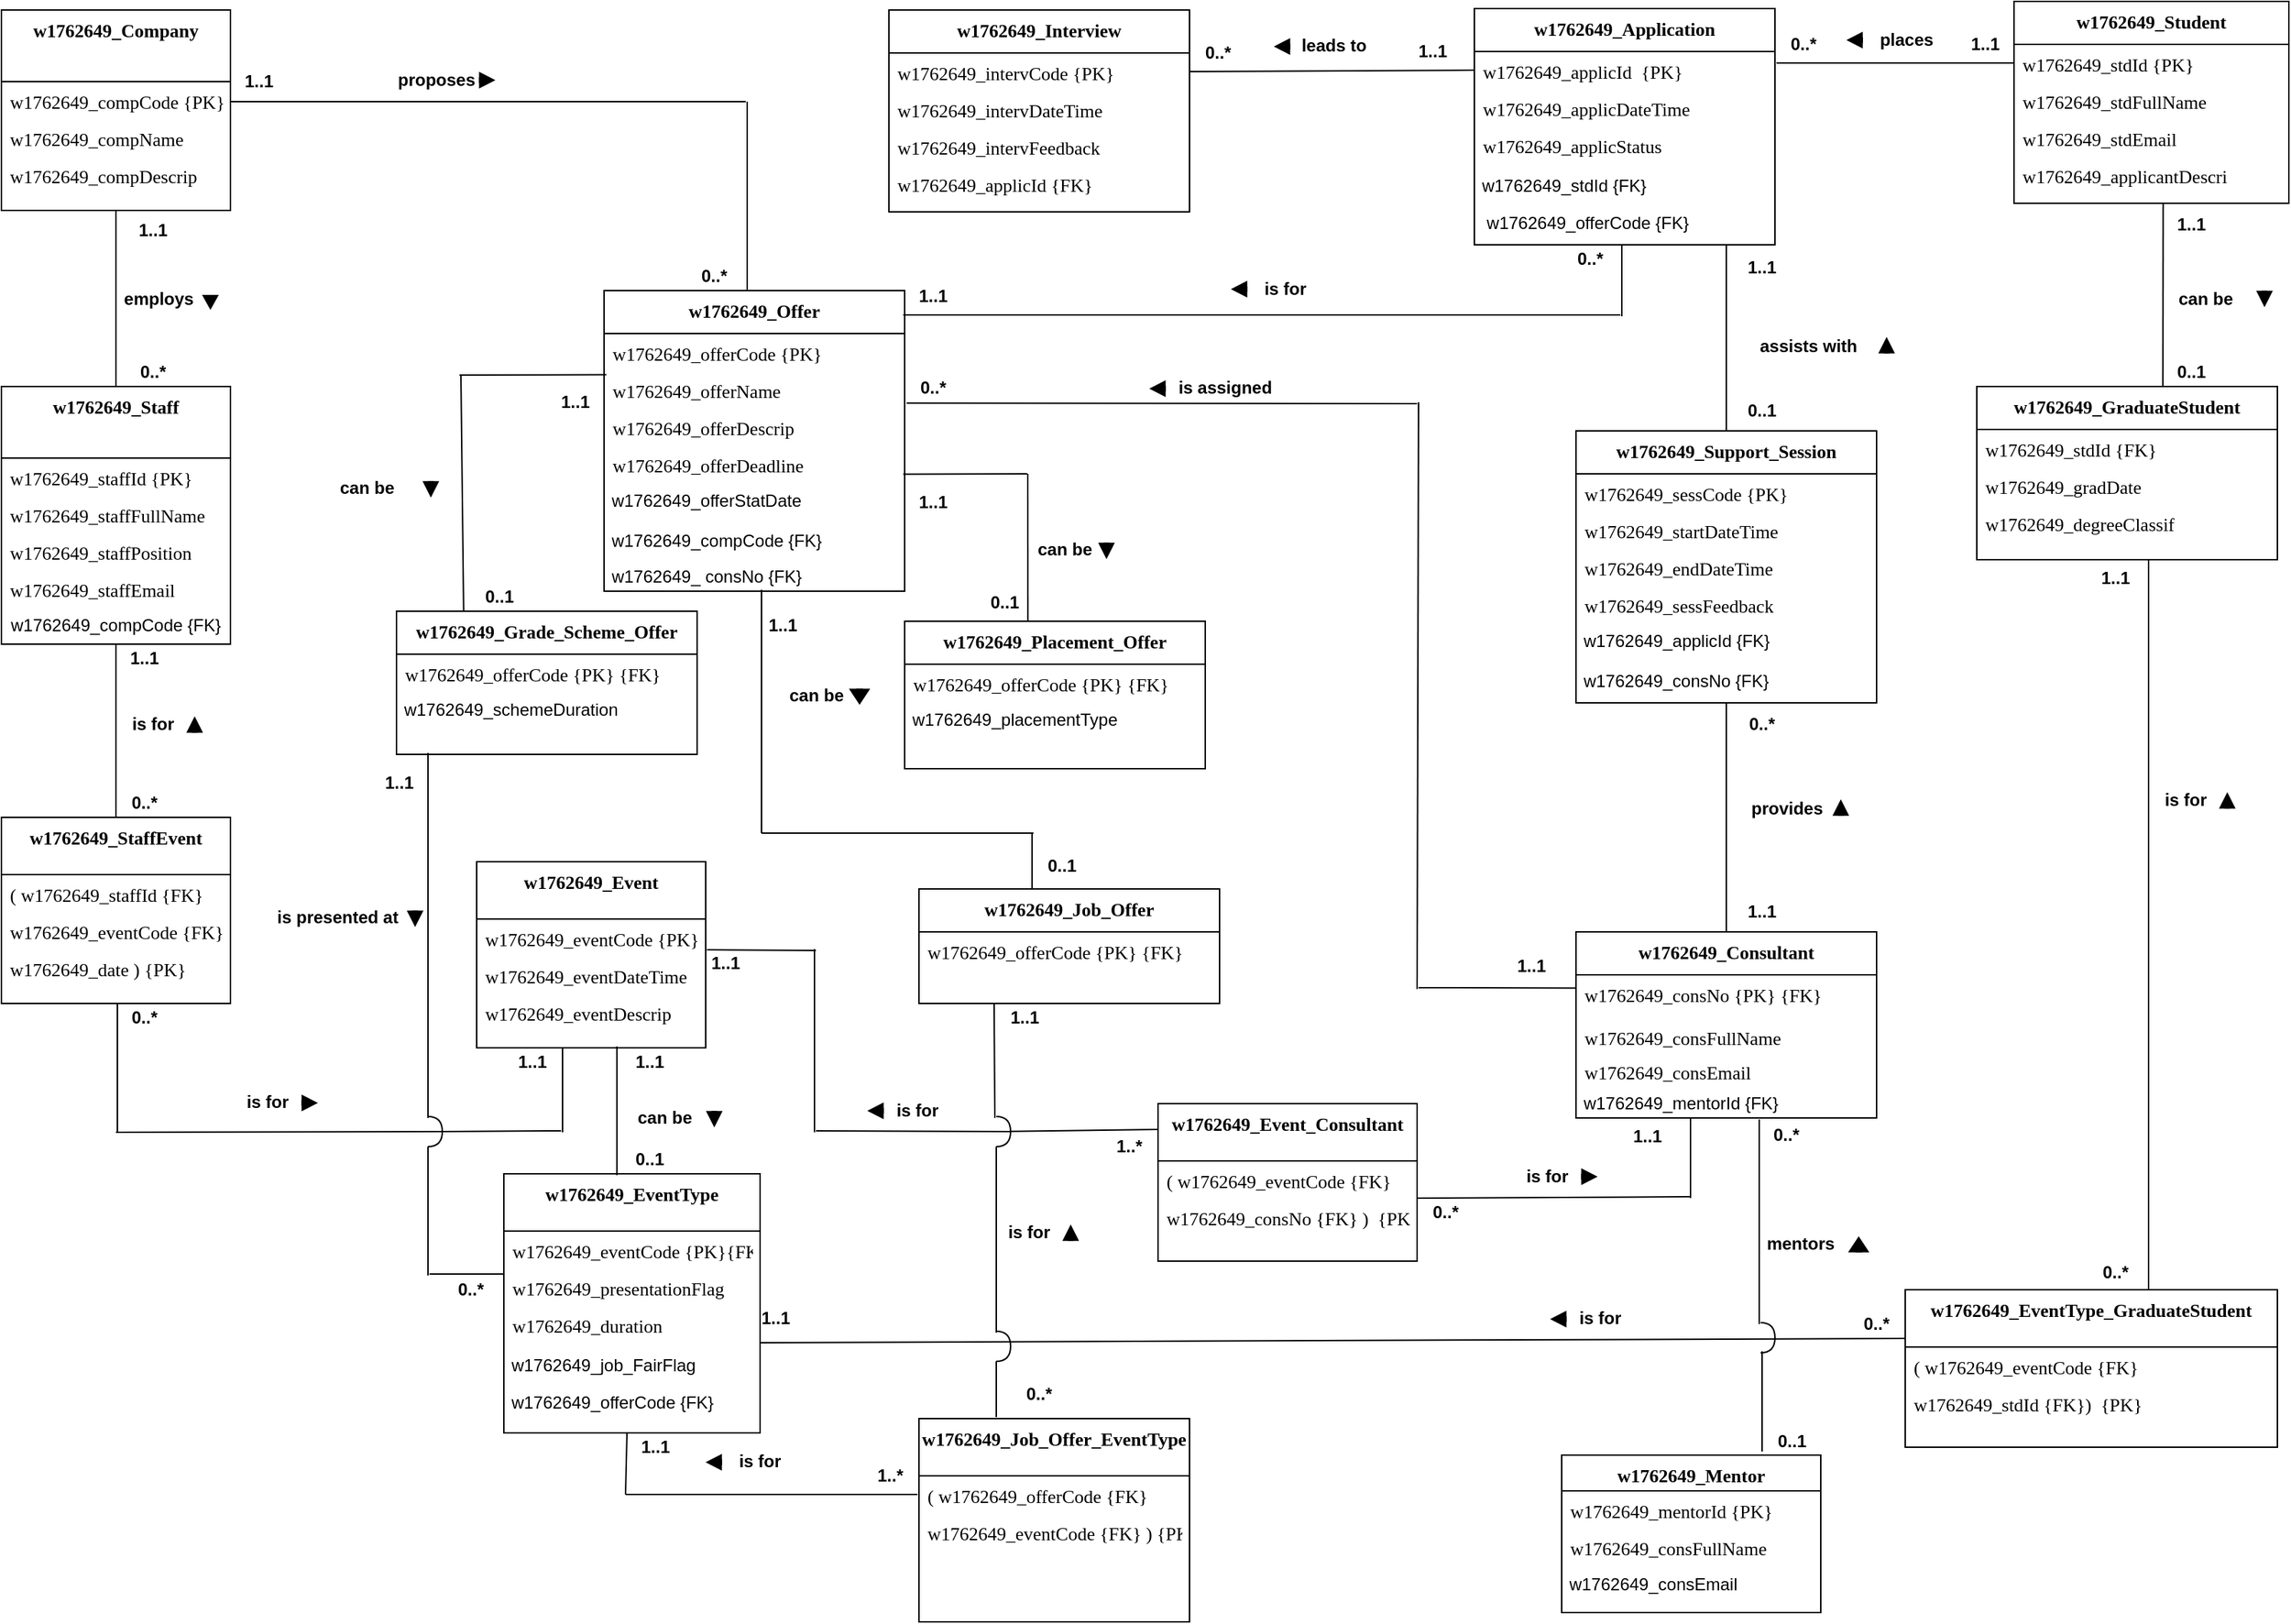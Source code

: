 <mxfile version="13.10.9" type="device"><diagram id="MI4ECJCMHxlwJB7RD_G1" name="Page-1"><mxGraphModel dx="803" dy="1589" grid="1" gridSize="10" guides="1" tooltips="1" connect="1" arrows="1" fold="1" page="1" pageScale="1" pageWidth="1654" pageHeight="1169" math="0" shadow="0"><root><mxCell id="0"/><mxCell id="1" parent="0"/><mxCell id="5nEw_f2P_5QpspK_hIUm-2" value="w1762649_Company" style="swimlane;fontStyle=1;align=center;verticalAlign=top;childLayout=stackLayout;horizontal=1;startSize=50;horizontalStack=0;resizeParent=1;resizeLast=0;collapsible=1;marginBottom=0;rounded=0;shadow=0;strokeWidth=1;fontFamily=calibri;fontSize=13;" parent="1" vertex="1"><mxGeometry x="50" y="-1134" width="160" height="140" as="geometry"><mxRectangle x="230" y="140" width="160" height="26" as="alternateBounds"/></mxGeometry></mxCell><mxCell id="5nEw_f2P_5QpspK_hIUm-3" value="w1762649_compCode {PK}" style="text;align=left;verticalAlign=top;spacingLeft=4;spacingRight=4;overflow=hidden;rotatable=0;points=[[0,0.5],[1,0.5]];portConstraint=eastwest;fontFamily=calibri;fontSize=13;" parent="5nEw_f2P_5QpspK_hIUm-2" vertex="1"><mxGeometry y="50" width="160" height="26" as="geometry"/></mxCell><mxCell id="5nEw_f2P_5QpspK_hIUm-4" value="w1762649_compName" style="text;align=left;verticalAlign=top;spacingLeft=4;spacingRight=4;overflow=hidden;rotatable=0;points=[[0,0.5],[1,0.5]];portConstraint=eastwest;rounded=0;shadow=0;html=0;fontFamily=calibri;fontSize=13;" parent="5nEw_f2P_5QpspK_hIUm-2" vertex="1"><mxGeometry y="76" width="160" height="26" as="geometry"/></mxCell><mxCell id="5nEw_f2P_5QpspK_hIUm-5" value="w1762649_compDescrip" style="text;align=left;verticalAlign=top;spacingLeft=4;spacingRight=4;overflow=hidden;rotatable=0;points=[[0,0.5],[1,0.5]];portConstraint=eastwest;rounded=0;shadow=0;html=0;fontFamily=calibri;fontSize=13;" parent="5nEw_f2P_5QpspK_hIUm-2" vertex="1"><mxGeometry y="102" width="160" height="26" as="geometry"/></mxCell><mxCell id="5nEw_f2P_5QpspK_hIUm-7" value="" style="endArrow=none;html=1;exitX=0.5;exitY=0;exitDx=0;exitDy=0;" parent="1" source="5nEw_f2P_5QpspK_hIUm-9" edge="1"><mxGeometry width="50" height="50" relative="1" as="geometry"><mxPoint x="130" y="-900" as="sourcePoint"/><mxPoint x="130" y="-994" as="targetPoint"/></mxGeometry></mxCell><mxCell id="5nEw_f2P_5QpspK_hIUm-9" value="w1762649_Staff" style="swimlane;fontStyle=1;align=center;verticalAlign=top;childLayout=stackLayout;horizontal=1;startSize=50;horizontalStack=0;resizeParent=1;resizeLast=0;collapsible=1;marginBottom=0;rounded=0;shadow=0;strokeWidth=1;fontFamily=calibri;fontSize=13;" parent="1" vertex="1"><mxGeometry x="50" y="-871" width="160" height="180" as="geometry"><mxRectangle x="230" y="140" width="160" height="26" as="alternateBounds"/></mxGeometry></mxCell><mxCell id="5nEw_f2P_5QpspK_hIUm-10" value="w1762649_staffId {PK}" style="text;align=left;verticalAlign=top;spacingLeft=4;spacingRight=4;overflow=hidden;rotatable=0;points=[[0,0.5],[1,0.5]];portConstraint=eastwest;fontFamily=calibri;fontSize=13;" parent="5nEw_f2P_5QpspK_hIUm-9" vertex="1"><mxGeometry y="50" width="160" height="26" as="geometry"/></mxCell><mxCell id="5nEw_f2P_5QpspK_hIUm-11" value="w1762649_staffFullName" style="text;align=left;verticalAlign=top;spacingLeft=4;spacingRight=4;overflow=hidden;rotatable=0;points=[[0,0.5],[1,0.5]];portConstraint=eastwest;rounded=0;shadow=0;html=0;fontFamily=calibri;fontSize=13;" parent="5nEw_f2P_5QpspK_hIUm-9" vertex="1"><mxGeometry y="76" width="160" height="26" as="geometry"/></mxCell><mxCell id="5nEw_f2P_5QpspK_hIUm-12" value="w1762649_staffPosition" style="text;align=left;verticalAlign=top;spacingLeft=4;spacingRight=4;overflow=hidden;rotatable=0;points=[[0,0.5],[1,0.5]];portConstraint=eastwest;rounded=0;shadow=0;html=0;fontFamily=calibri;fontSize=13;" parent="5nEw_f2P_5QpspK_hIUm-9" vertex="1"><mxGeometry y="102" width="160" height="26" as="geometry"/></mxCell><mxCell id="5nEw_f2P_5QpspK_hIUm-13" value="w1762649_staffEmail" style="text;align=left;verticalAlign=top;spacingLeft=4;spacingRight=4;overflow=hidden;rotatable=0;points=[[0,0.5],[1,0.5]];portConstraint=eastwest;fontFamily=calibri;fontSize=13;" parent="5nEw_f2P_5QpspK_hIUm-9" vertex="1"><mxGeometry y="128" width="160" height="26" as="geometry"/></mxCell><mxCell id="5nEw_f2P_5QpspK_hIUm-14" value="w1762649_compCode {FK}" style="text;html=1;strokeColor=none;fillColor=none;align=center;verticalAlign=middle;whiteSpace=wrap;rounded=0;" parent="5nEw_f2P_5QpspK_hIUm-9" vertex="1"><mxGeometry y="154" width="160" height="26" as="geometry"/></mxCell><mxCell id="IhERM9bt30WGyZ1sEeEw-2" value="w1762649_Event&#10;" style="swimlane;fontStyle=1;align=center;verticalAlign=top;childLayout=stackLayout;horizontal=1;startSize=40;horizontalStack=0;resizeParent=1;resizeLast=0;collapsible=1;marginBottom=0;rounded=0;shadow=0;strokeWidth=1;fontFamily=calibri;fontSize=13;" parent="1" vertex="1"><mxGeometry x="382" y="-539" width="160" height="130" as="geometry"><mxRectangle x="230" y="140" width="160" height="26" as="alternateBounds"/></mxGeometry></mxCell><mxCell id="IhERM9bt30WGyZ1sEeEw-3" value="w1762649_eventCode {PK}" style="text;align=left;verticalAlign=top;spacingLeft=4;spacingRight=4;overflow=hidden;rotatable=0;points=[[0,0.5],[1,0.5]];portConstraint=eastwest;fontFamily=calibri;fontSize=13;" parent="IhERM9bt30WGyZ1sEeEw-2" vertex="1"><mxGeometry y="40" width="160" height="26" as="geometry"/></mxCell><mxCell id="IhERM9bt30WGyZ1sEeEw-4" value="w1762649_eventDateTime" style="text;align=left;verticalAlign=top;spacingLeft=4;spacingRight=4;overflow=hidden;rotatable=0;points=[[0,0.5],[1,0.5]];portConstraint=eastwest;rounded=0;shadow=0;html=0;fontFamily=calibri;fontSize=13;" parent="IhERM9bt30WGyZ1sEeEw-2" vertex="1"><mxGeometry y="66" width="160" height="26" as="geometry"/></mxCell><mxCell id="IhERM9bt30WGyZ1sEeEw-5" value="w1762649_eventDescrip" style="text;align=left;verticalAlign=top;spacingLeft=4;spacingRight=4;overflow=hidden;rotatable=0;points=[[0,0.5],[1,0.5]];portConstraint=eastwest;rounded=0;shadow=0;html=0;fontFamily=calibri;fontSize=13;" parent="IhERM9bt30WGyZ1sEeEw-2" vertex="1"><mxGeometry y="92" width="160" height="26" as="geometry"/></mxCell><mxCell id="IhERM9bt30WGyZ1sEeEw-8" value="w1762649_StaffEvent&#10;" style="swimlane;fontStyle=1;align=center;verticalAlign=top;childLayout=stackLayout;horizontal=1;startSize=40;horizontalStack=0;resizeParent=1;resizeLast=0;collapsible=1;marginBottom=0;rounded=0;shadow=0;strokeWidth=1;fontFamily=calibri;fontSize=13;" parent="1" vertex="1"><mxGeometry x="50" y="-570" width="160" height="130" as="geometry"><mxRectangle x="230" y="140" width="160" height="26" as="alternateBounds"/></mxGeometry></mxCell><mxCell id="IhERM9bt30WGyZ1sEeEw-9" value="( w1762649_staffId {FK}" style="text;align=left;verticalAlign=top;spacingLeft=4;spacingRight=4;overflow=hidden;rotatable=0;points=[[0,0.5],[1,0.5]];portConstraint=eastwest;fontFamily=calibri;fontSize=13;" parent="IhERM9bt30WGyZ1sEeEw-8" vertex="1"><mxGeometry y="40" width="160" height="26" as="geometry"/></mxCell><mxCell id="IhERM9bt30WGyZ1sEeEw-10" value="w1762649_eventCode {FK}" style="text;align=left;verticalAlign=top;spacingLeft=4;spacingRight=4;overflow=hidden;rotatable=0;points=[[0,0.5],[1,0.5]];portConstraint=eastwest;rounded=0;shadow=0;html=0;fontFamily=calibri;fontSize=13;" parent="IhERM9bt30WGyZ1sEeEw-8" vertex="1"><mxGeometry y="66" width="160" height="26" as="geometry"/></mxCell><mxCell id="IhERM9bt30WGyZ1sEeEw-11" value="w1762649_date ) {PK}" style="text;align=left;verticalAlign=top;spacingLeft=4;spacingRight=4;overflow=hidden;rotatable=0;points=[[0,0.5],[1,0.5]];portConstraint=eastwest;rounded=0;shadow=0;html=0;fontFamily=calibri;fontSize=13;" parent="IhERM9bt30WGyZ1sEeEw-8" vertex="1"><mxGeometry y="92" width="160" height="26" as="geometry"/></mxCell><mxCell id="IhERM9bt30WGyZ1sEeEw-14" value="" style="endArrow=none;html=1;exitX=0.5;exitY=0;exitDx=0;exitDy=0;entryX=0;entryY=0;entryDx=0;entryDy=0;" parent="1" source="IhERM9bt30WGyZ1sEeEw-8" target="Bis1qTwjOC3yFX4t0Rgr-5" edge="1"><mxGeometry width="50" height="50" relative="1" as="geometry"><mxPoint x="80" y="-669" as="sourcePoint"/><mxPoint x="130" y="-719" as="targetPoint"/></mxGeometry></mxCell><mxCell id="IhERM9bt30WGyZ1sEeEw-15" value="" style="endArrow=none;html=1;" parent="1" edge="1"><mxGeometry width="50" height="50" relative="1" as="geometry"><mxPoint x="442" y="-350" as="sourcePoint"/><mxPoint x="442" y="-409" as="targetPoint"/></mxGeometry></mxCell><mxCell id="IhERM9bt30WGyZ1sEeEw-16" value="" style="endArrow=none;html=1;" parent="1" source="cPZ_N4WBIzCKwsyzGmI9-75" edge="1"><mxGeometry width="50" height="50" relative="1" as="geometry"><mxPoint x="231" y="-351" as="sourcePoint"/><mxPoint x="441" y="-351" as="targetPoint"/></mxGeometry></mxCell><mxCell id="IhERM9bt30WGyZ1sEeEw-18" value="w1762649_EventType&#10;" style="swimlane;fontStyle=1;align=center;verticalAlign=top;childLayout=stackLayout;horizontal=1;startSize=40;horizontalStack=0;resizeParent=1;resizeLast=0;collapsible=1;marginBottom=0;rounded=0;shadow=0;strokeWidth=1;fontFamily=calibri;fontSize=13;" parent="1" vertex="1"><mxGeometry x="401" y="-321" width="179" height="181" as="geometry"><mxRectangle x="230" y="140" width="160" height="26" as="alternateBounds"/></mxGeometry></mxCell><mxCell id="IhERM9bt30WGyZ1sEeEw-19" value="w1762649_eventCode {PK}{FK}" style="text;align=left;verticalAlign=top;spacingLeft=4;spacingRight=4;overflow=hidden;rotatable=0;points=[[0,0.5],[1,0.5]];portConstraint=eastwest;fontFamily=calibri;fontSize=13;" parent="IhERM9bt30WGyZ1sEeEw-18" vertex="1"><mxGeometry y="40" width="179" height="26" as="geometry"/></mxCell><mxCell id="IhERM9bt30WGyZ1sEeEw-20" value="w1762649_presentationFlag" style="text;align=left;verticalAlign=top;spacingLeft=4;spacingRight=4;overflow=hidden;rotatable=0;points=[[0,0.5],[1,0.5]];portConstraint=eastwest;rounded=0;shadow=0;html=0;fontFamily=calibri;fontSize=13;" parent="IhERM9bt30WGyZ1sEeEw-18" vertex="1"><mxGeometry y="66" width="179" height="26" as="geometry"/></mxCell><mxCell id="IhERM9bt30WGyZ1sEeEw-21" value="w1762649_duration" style="text;align=left;verticalAlign=top;spacingLeft=4;spacingRight=4;overflow=hidden;rotatable=0;points=[[0,0.5],[1,0.5]];portConstraint=eastwest;rounded=0;shadow=0;html=0;fontFamily=calibri;fontSize=13;" parent="IhERM9bt30WGyZ1sEeEw-18" vertex="1"><mxGeometry y="92" width="179" height="26" as="geometry"/></mxCell><mxCell id="IhERM9bt30WGyZ1sEeEw-22" value="&amp;nbsp;w1762649_job_FairFlag" style="text;html=1;strokeColor=none;fillColor=none;align=left;verticalAlign=middle;whiteSpace=wrap;rounded=0;" parent="IhERM9bt30WGyZ1sEeEw-18" vertex="1"><mxGeometry y="118" width="179" height="32" as="geometry"/></mxCell><mxCell id="8thxmX0GyullR16W7p-8-1" value="&amp;nbsp;w1762649_offerCode {FK}" style="text;html=1;strokeColor=none;fillColor=none;align=left;verticalAlign=middle;whiteSpace=wrap;rounded=0;" vertex="1" parent="IhERM9bt30WGyZ1sEeEw-18"><mxGeometry y="150" width="179" height="20" as="geometry"/></mxCell><mxCell id="IhERM9bt30WGyZ1sEeEw-23" value="w1762649_Offer" style="swimlane;fontStyle=1;align=center;verticalAlign=top;childLayout=stackLayout;horizontal=1;startSize=30;horizontalStack=0;resizeParent=1;resizeLast=0;collapsible=1;marginBottom=0;rounded=0;shadow=0;strokeWidth=1;fontFamily=calibri;fontSize=13;" parent="1" vertex="1"><mxGeometry x="471" y="-938" width="210" height="210" as="geometry"><mxRectangle x="230" y="140" width="160" height="26" as="alternateBounds"/></mxGeometry></mxCell><mxCell id="IhERM9bt30WGyZ1sEeEw-24" value="w1762649_offerCode {PK}" style="text;align=left;verticalAlign=top;spacingLeft=4;spacingRight=4;overflow=hidden;rotatable=0;points=[[0,0.5],[1,0.5]];portConstraint=eastwest;fontFamily=calibri;fontSize=13;" parent="IhERM9bt30WGyZ1sEeEw-23" vertex="1"><mxGeometry y="30" width="210" height="26" as="geometry"/></mxCell><mxCell id="IhERM9bt30WGyZ1sEeEw-25" value="w1762649_offerName" style="text;align=left;verticalAlign=top;spacingLeft=4;spacingRight=4;overflow=hidden;rotatable=0;points=[[0,0.5],[1,0.5]];portConstraint=eastwest;rounded=0;shadow=0;html=0;fontFamily=calibri;fontSize=13;" parent="IhERM9bt30WGyZ1sEeEw-23" vertex="1"><mxGeometry y="56" width="210" height="26" as="geometry"/></mxCell><mxCell id="IhERM9bt30WGyZ1sEeEw-26" value="w1762649_offerDescrip" style="text;align=left;verticalAlign=top;spacingLeft=4;spacingRight=4;overflow=hidden;rotatable=0;points=[[0,0.5],[1,0.5]];portConstraint=eastwest;rounded=0;shadow=0;html=0;fontFamily=calibri;fontSize=13;" parent="IhERM9bt30WGyZ1sEeEw-23" vertex="1"><mxGeometry y="82" width="210" height="26" as="geometry"/></mxCell><mxCell id="IhERM9bt30WGyZ1sEeEw-27" value="w1762649_offerDeadline" style="text;align=left;verticalAlign=top;spacingLeft=4;spacingRight=4;overflow=hidden;rotatable=0;points=[[0,0.5],[1,0.5]];portConstraint=eastwest;fontFamily=calibri;fontSize=13;" parent="IhERM9bt30WGyZ1sEeEw-23" vertex="1"><mxGeometry y="108" width="210" height="26" as="geometry"/></mxCell><mxCell id="IhERM9bt30WGyZ1sEeEw-28" value="&amp;nbsp;w1762649_offerStatDate" style="text;html=1;strokeColor=none;fillColor=none;align=left;verticalAlign=middle;whiteSpace=wrap;rounded=0;" parent="IhERM9bt30WGyZ1sEeEw-23" vertex="1"><mxGeometry y="134" width="210" height="26" as="geometry"/></mxCell><mxCell id="cPZ_N4WBIzCKwsyzGmI9-1" value="&amp;nbsp;w1762649_compCode {FK}" style="text;html=1;strokeColor=none;fillColor=none;align=left;verticalAlign=middle;whiteSpace=wrap;rounded=0;" parent="IhERM9bt30WGyZ1sEeEw-23" vertex="1"><mxGeometry y="160" width="210" height="30" as="geometry"/></mxCell><mxCell id="cPZ_N4WBIzCKwsyzGmI9-59" value="&amp;nbsp;w1762649_ consNo {FK}" style="text;html=1;strokeColor=none;fillColor=none;align=left;verticalAlign=middle;whiteSpace=wrap;rounded=0;" parent="IhERM9bt30WGyZ1sEeEw-23" vertex="1"><mxGeometry y="190" width="210" height="20" as="geometry"/></mxCell><mxCell id="IhERM9bt30WGyZ1sEeEw-29" value="" style="endArrow=none;html=1;" parent="1" edge="1"><mxGeometry width="50" height="50" relative="1" as="geometry"><mxPoint x="210" y="-1070" as="sourcePoint"/><mxPoint x="570" y="-1070" as="targetPoint"/></mxGeometry></mxCell><mxCell id="IhERM9bt30WGyZ1sEeEw-30" value="" style="endArrow=none;html=1;entryX=-0.016;entryY=0.104;entryDx=0;entryDy=0;entryPerimeter=0;" parent="1" edge="1"><mxGeometry width="50" height="50" relative="1" as="geometry"><mxPoint x="370" y="-879" as="sourcePoint"/><mxPoint x="472.64" y="-879.296" as="targetPoint"/></mxGeometry></mxCell><mxCell id="IhERM9bt30WGyZ1sEeEw-31" value="" style="endArrow=none;html=1;exitX=0.409;exitY=-0.005;exitDx=0;exitDy=0;exitPerimeter=0;" parent="1" edge="1"><mxGeometry width="50" height="50" relative="1" as="geometry"><mxPoint x="372.89" y="-714.5" as="sourcePoint"/><mxPoint x="371" y="-879" as="targetPoint"/></mxGeometry></mxCell><mxCell id="IhERM9bt30WGyZ1sEeEw-32" value="" style="endArrow=none;html=1;entryX=-0.016;entryY=0.104;entryDx=0;entryDy=0;entryPerimeter=0;" parent="1" edge="1"><mxGeometry width="50" height="50" relative="1" as="geometry"><mxPoint x="680" y="-809.7" as="sourcePoint"/><mxPoint x="766.64" y="-809.996" as="targetPoint"/></mxGeometry></mxCell><mxCell id="IhERM9bt30WGyZ1sEeEw-33" value="" style="endArrow=none;html=1;exitX=0.41;exitY=0;exitDx=0;exitDy=0;exitPerimeter=0;" parent="1" source="IhERM9bt30WGyZ1sEeEw-42" edge="1"><mxGeometry width="50" height="50" relative="1" as="geometry"><mxPoint x="767" y="-728" as="sourcePoint"/><mxPoint x="767" y="-810" as="targetPoint"/></mxGeometry></mxCell><mxCell id="IhERM9bt30WGyZ1sEeEw-36" value="w1762649_Grade_Scheme_Offer" style="swimlane;fontStyle=1;align=center;verticalAlign=top;childLayout=stackLayout;horizontal=1;startSize=30;horizontalStack=0;resizeParent=1;resizeLast=0;collapsible=1;marginBottom=0;rounded=0;shadow=0;strokeWidth=1;fontFamily=calibri;fontSize=13;" parent="1" vertex="1"><mxGeometry x="326" y="-714" width="210" height="100" as="geometry"><mxRectangle x="230" y="140" width="160" height="26" as="alternateBounds"/></mxGeometry></mxCell><mxCell id="IhERM9bt30WGyZ1sEeEw-37" value="w1762649_offerCode {PK} {FK}" style="text;align=left;verticalAlign=top;spacingLeft=4;spacingRight=4;overflow=hidden;rotatable=0;points=[[0,0.5],[1,0.5]];portConstraint=eastwest;fontFamily=calibri;fontSize=13;" parent="IhERM9bt30WGyZ1sEeEw-36" vertex="1"><mxGeometry y="30" width="210" height="26" as="geometry"/></mxCell><mxCell id="IhERM9bt30WGyZ1sEeEw-41" value="&amp;nbsp;w1762649_schemeDuration" style="text;html=1;strokeColor=none;fillColor=none;align=left;verticalAlign=middle;whiteSpace=wrap;rounded=0;" parent="IhERM9bt30WGyZ1sEeEw-36" vertex="1"><mxGeometry y="56" width="210" height="26" as="geometry"/></mxCell><mxCell id="IhERM9bt30WGyZ1sEeEw-42" value="w1762649_Placement_Offer" style="swimlane;fontStyle=1;align=center;verticalAlign=top;childLayout=stackLayout;horizontal=1;startSize=30;horizontalStack=0;resizeParent=1;resizeLast=0;collapsible=1;marginBottom=0;rounded=0;shadow=0;strokeWidth=1;fontFamily=calibri;fontSize=13;" parent="1" vertex="1"><mxGeometry x="681" y="-707" width="210" height="103" as="geometry"><mxRectangle x="230" y="140" width="160" height="26" as="alternateBounds"/></mxGeometry></mxCell><mxCell id="IhERM9bt30WGyZ1sEeEw-43" value="w1762649_offerCode {PK} {FK}" style="text;align=left;verticalAlign=top;spacingLeft=4;spacingRight=4;overflow=hidden;rotatable=0;points=[[0,0.5],[1,0.5]];portConstraint=eastwest;fontFamily=calibri;fontSize=13;" parent="IhERM9bt30WGyZ1sEeEw-42" vertex="1"><mxGeometry y="30" width="210" height="26" as="geometry"/></mxCell><mxCell id="IhERM9bt30WGyZ1sEeEw-47" value="&amp;nbsp;w1762649_placementType" style="text;html=1;strokeColor=none;fillColor=none;align=left;verticalAlign=middle;whiteSpace=wrap;rounded=0;" parent="IhERM9bt30WGyZ1sEeEw-42" vertex="1"><mxGeometry y="56" width="210" height="26" as="geometry"/></mxCell><mxCell id="IhERM9bt30WGyZ1sEeEw-48" value="" style="endArrow=none;html=1;" parent="1" edge="1"><mxGeometry width="50" height="50" relative="1" as="geometry"><mxPoint x="581" y="-559" as="sourcePoint"/><mxPoint x="581" y="-729" as="targetPoint"/></mxGeometry></mxCell><mxCell id="IhERM9bt30WGyZ1sEeEw-49" value="" style="endArrow=none;html=1;" parent="1" edge="1"><mxGeometry width="50" height="50" relative="1" as="geometry"><mxPoint x="581" y="-559" as="sourcePoint"/><mxPoint x="771" y="-559" as="targetPoint"/></mxGeometry></mxCell><mxCell id="IhERM9bt30WGyZ1sEeEw-50" value="" style="endArrow=none;html=1;" parent="1" edge="1"><mxGeometry width="50" height="50" relative="1" as="geometry"><mxPoint x="770" y="-520" as="sourcePoint"/><mxPoint x="770" y="-559" as="targetPoint"/></mxGeometry></mxCell><mxCell id="IhERM9bt30WGyZ1sEeEw-51" value="w1762649_Job_Offer" style="swimlane;fontStyle=1;align=center;verticalAlign=top;childLayout=stackLayout;horizontal=1;startSize=30;horizontalStack=0;resizeParent=1;resizeLast=0;collapsible=1;marginBottom=0;rounded=0;shadow=0;strokeWidth=1;fontFamily=calibri;fontSize=13;" parent="1" vertex="1"><mxGeometry x="691" y="-520" width="210" height="80" as="geometry"><mxRectangle x="230" y="140" width="160" height="26" as="alternateBounds"/></mxGeometry></mxCell><mxCell id="IhERM9bt30WGyZ1sEeEw-52" value="w1762649_offerCode {PK} {FK}" style="text;align=left;verticalAlign=top;spacingLeft=4;spacingRight=4;overflow=hidden;rotatable=0;points=[[0,0.5],[1,0.5]];portConstraint=eastwest;fontFamily=calibri;fontSize=13;" parent="IhERM9bt30WGyZ1sEeEw-51" vertex="1"><mxGeometry y="30" width="210" height="26" as="geometry"/></mxCell><mxCell id="cPZ_N4WBIzCKwsyzGmI9-2" value="w1762649_Interview" style="swimlane;fontStyle=1;align=center;verticalAlign=top;childLayout=stackLayout;horizontal=1;startSize=30;horizontalStack=0;resizeParent=1;resizeLast=0;collapsible=1;marginBottom=0;rounded=0;shadow=0;strokeWidth=1;fontFamily=calibri;fontSize=13;" parent="1" vertex="1"><mxGeometry x="670" y="-1134" width="210" height="141" as="geometry"><mxRectangle x="230" y="140" width="160" height="26" as="alternateBounds"/></mxGeometry></mxCell><mxCell id="cPZ_N4WBIzCKwsyzGmI9-3" value="w1762649_intervCode {PK}" style="text;align=left;verticalAlign=top;spacingLeft=4;spacingRight=4;overflow=hidden;rotatable=0;points=[[0,0.5],[1,0.5]];portConstraint=eastwest;fontFamily=calibri;fontSize=13;" parent="cPZ_N4WBIzCKwsyzGmI9-2" vertex="1"><mxGeometry y="30" width="210" height="26" as="geometry"/></mxCell><mxCell id="cPZ_N4WBIzCKwsyzGmI9-4" value="w1762649_intervDateTime" style="text;align=left;verticalAlign=top;spacingLeft=4;spacingRight=4;overflow=hidden;rotatable=0;points=[[0,0.5],[1,0.5]];portConstraint=eastwest;rounded=0;shadow=0;html=0;fontFamily=calibri;fontSize=13;" parent="cPZ_N4WBIzCKwsyzGmI9-2" vertex="1"><mxGeometry y="56" width="210" height="26" as="geometry"/></mxCell><mxCell id="cPZ_N4WBIzCKwsyzGmI9-5" value="w1762649_intervFeedback" style="text;align=left;verticalAlign=top;spacingLeft=4;spacingRight=4;overflow=hidden;rotatable=0;points=[[0,0.5],[1,0.5]];portConstraint=eastwest;rounded=0;shadow=0;html=0;fontFamily=calibri;fontSize=13;" parent="cPZ_N4WBIzCKwsyzGmI9-2" vertex="1"><mxGeometry y="82" width="210" height="26" as="geometry"/></mxCell><mxCell id="cPZ_N4WBIzCKwsyzGmI9-6" value="w1762649_applicId {FK}" style="text;align=left;verticalAlign=top;spacingLeft=4;spacingRight=4;overflow=hidden;rotatable=0;points=[[0,0.5],[1,0.5]];portConstraint=eastwest;fontFamily=calibri;fontSize=13;" parent="cPZ_N4WBIzCKwsyzGmI9-2" vertex="1"><mxGeometry y="108" width="210" height="26" as="geometry"/></mxCell><mxCell id="cPZ_N4WBIzCKwsyzGmI9-9" value="" style="endArrow=none;html=1;entryX=1;entryY=0.5;entryDx=0;entryDy=0;exitX=0;exitY=0.5;exitDx=0;exitDy=0;" parent="1" source="cPZ_N4WBIzCKwsyzGmI9-11" target="cPZ_N4WBIzCKwsyzGmI9-3" edge="1"><mxGeometry width="50" height="50" relative="1" as="geometry"><mxPoint x="1109" y="-1092" as="sourcePoint"/><mxPoint x="859" y="-1154" as="targetPoint"/></mxGeometry></mxCell><mxCell id="cPZ_N4WBIzCKwsyzGmI9-10" value="w1762649_Application" style="swimlane;fontStyle=1;align=center;verticalAlign=top;childLayout=stackLayout;horizontal=1;startSize=30;horizontalStack=0;resizeParent=1;resizeLast=0;collapsible=1;marginBottom=0;rounded=0;shadow=0;strokeWidth=1;fontFamily=calibri;fontSize=13;" parent="1" vertex="1"><mxGeometry x="1079" y="-1135" width="210" height="165" as="geometry"><mxRectangle x="230" y="140" width="160" height="26" as="alternateBounds"/></mxGeometry></mxCell><mxCell id="cPZ_N4WBIzCKwsyzGmI9-11" value="w1762649_applicId  {PK}" style="text;align=left;verticalAlign=top;spacingLeft=4;spacingRight=4;overflow=hidden;rotatable=0;points=[[0,0.5],[1,0.5]];portConstraint=eastwest;fontFamily=calibri;fontSize=13;" parent="cPZ_N4WBIzCKwsyzGmI9-10" vertex="1"><mxGeometry y="30" width="210" height="26" as="geometry"/></mxCell><mxCell id="cPZ_N4WBIzCKwsyzGmI9-12" value="w1762649_applicDateTime" style="text;align=left;verticalAlign=top;spacingLeft=4;spacingRight=4;overflow=hidden;rotatable=0;points=[[0,0.5],[1,0.5]];portConstraint=eastwest;rounded=0;shadow=0;html=0;fontFamily=calibri;fontSize=13;" parent="cPZ_N4WBIzCKwsyzGmI9-10" vertex="1"><mxGeometry y="56" width="210" height="26" as="geometry"/></mxCell><mxCell id="cPZ_N4WBIzCKwsyzGmI9-13" value="w1762649_applicStatus" style="text;align=left;verticalAlign=top;spacingLeft=4;spacingRight=4;overflow=hidden;rotatable=0;points=[[0,0.5],[1,0.5]];portConstraint=eastwest;rounded=0;shadow=0;html=0;fontFamily=calibri;fontSize=13;" parent="cPZ_N4WBIzCKwsyzGmI9-10" vertex="1"><mxGeometry y="82" width="210" height="26" as="geometry"/></mxCell><mxCell id="cPZ_N4WBIzCKwsyzGmI9-21" value="&amp;nbsp;w1762649_stdId {FK}" style="text;html=1;strokeColor=none;fillColor=none;align=left;verticalAlign=middle;whiteSpace=wrap;rounded=0;" parent="cPZ_N4WBIzCKwsyzGmI9-10" vertex="1"><mxGeometry y="108" width="210" height="32" as="geometry"/></mxCell><mxCell id="cPZ_N4WBIzCKwsyzGmI9-30" value="&amp;nbsp; w1762649_offerCode {FK}" style="text;html=1;strokeColor=none;fillColor=none;align=left;verticalAlign=middle;whiteSpace=wrap;rounded=0;" parent="cPZ_N4WBIzCKwsyzGmI9-10" vertex="1"><mxGeometry y="140" width="210" height="20" as="geometry"/></mxCell><mxCell id="cPZ_N4WBIzCKwsyzGmI9-16" value="w1762649_Student" style="swimlane;fontStyle=1;align=center;verticalAlign=top;childLayout=stackLayout;horizontal=1;startSize=30;horizontalStack=0;resizeParent=1;resizeLast=0;collapsible=1;marginBottom=0;rounded=0;shadow=0;strokeWidth=1;fontFamily=calibri;fontSize=13;" parent="1" vertex="1"><mxGeometry x="1456" y="-1140" width="192" height="141" as="geometry"><mxRectangle x="230" y="140" width="160" height="26" as="alternateBounds"/></mxGeometry></mxCell><mxCell id="cPZ_N4WBIzCKwsyzGmI9-17" value="w1762649_stdId {PK}" style="text;align=left;verticalAlign=top;spacingLeft=4;spacingRight=4;overflow=hidden;rotatable=0;points=[[0,0.5],[1,0.5]];portConstraint=eastwest;fontFamily=calibri;fontSize=13;" parent="cPZ_N4WBIzCKwsyzGmI9-16" vertex="1"><mxGeometry y="30" width="192" height="26" as="geometry"/></mxCell><mxCell id="cPZ_N4WBIzCKwsyzGmI9-18" value="w1762649_stdFullName" style="text;align=left;verticalAlign=top;spacingLeft=4;spacingRight=4;overflow=hidden;rotatable=0;points=[[0,0.5],[1,0.5]];portConstraint=eastwest;rounded=0;shadow=0;html=0;fontFamily=calibri;fontSize=13;" parent="cPZ_N4WBIzCKwsyzGmI9-16" vertex="1"><mxGeometry y="56" width="192" height="26" as="geometry"/></mxCell><mxCell id="cPZ_N4WBIzCKwsyzGmI9-19" value="w1762649_stdEmail" style="text;align=left;verticalAlign=top;spacingLeft=4;spacingRight=4;overflow=hidden;rotatable=0;points=[[0,0.5],[1,0.5]];portConstraint=eastwest;rounded=0;shadow=0;html=0;fontFamily=calibri;fontSize=13;" parent="cPZ_N4WBIzCKwsyzGmI9-16" vertex="1"><mxGeometry y="82" width="192" height="26" as="geometry"/></mxCell><mxCell id="cPZ_N4WBIzCKwsyzGmI9-20" value="w1762649_applicantDescri" style="text;align=left;verticalAlign=top;spacingLeft=4;spacingRight=4;overflow=hidden;rotatable=0;points=[[0,0.5],[1,0.5]];portConstraint=eastwest;fontFamily=calibri;fontSize=13;" parent="cPZ_N4WBIzCKwsyzGmI9-16" vertex="1"><mxGeometry y="108" width="192" height="26" as="geometry"/></mxCell><mxCell id="cPZ_N4WBIzCKwsyzGmI9-24" value="" style="endArrow=none;html=1;entryX=0;entryY=0.5;entryDx=0;entryDy=0;" parent="1" target="cPZ_N4WBIzCKwsyzGmI9-17" edge="1"><mxGeometry width="50" height="50" relative="1" as="geometry"><mxPoint x="1290" y="-1097" as="sourcePoint"/><mxPoint x="1210" y="-1170" as="targetPoint"/></mxGeometry></mxCell><mxCell id="cPZ_N4WBIzCKwsyzGmI9-25" value="" style="endArrow=none;html=1;" parent="1" edge="1"><mxGeometry width="50" height="50" relative="1" as="geometry"><mxPoint x="131" y="-440" as="sourcePoint"/><mxPoint x="131" y="-350" as="targetPoint"/></mxGeometry></mxCell><mxCell id="cPZ_N4WBIzCKwsyzGmI9-26" value="" style="endArrow=none;html=1;" parent="1" edge="1"><mxGeometry width="50" height="50" relative="1" as="geometry"><mxPoint x="571" y="-938" as="sourcePoint"/><mxPoint x="571" y="-1070" as="targetPoint"/></mxGeometry></mxCell><mxCell id="cPZ_N4WBIzCKwsyzGmI9-27" value="" style="endArrow=none;html=1;" parent="1" edge="1"><mxGeometry width="50" height="50" relative="1" as="geometry"><mxPoint x="1182" y="-920" as="sourcePoint"/><mxPoint x="1182" y="-970" as="targetPoint"/></mxGeometry></mxCell><mxCell id="cPZ_N4WBIzCKwsyzGmI9-29" value="" style="endArrow=none;html=1;" parent="1" edge="1"><mxGeometry width="50" height="50" relative="1" as="geometry"><mxPoint x="680" y="-921" as="sourcePoint"/><mxPoint x="1181" y="-921" as="targetPoint"/></mxGeometry></mxCell><mxCell id="cPZ_N4WBIzCKwsyzGmI9-31" value="" style="endArrow=none;html=1;" parent="1" edge="1"><mxGeometry width="50" height="50" relative="1" as="geometry"><mxPoint x="1255" y="-840" as="sourcePoint"/><mxPoint x="1255" y="-970" as="targetPoint"/></mxGeometry></mxCell><mxCell id="cPZ_N4WBIzCKwsyzGmI9-32" value="w1762649_Support_Session" style="swimlane;fontStyle=1;align=center;verticalAlign=top;childLayout=stackLayout;horizontal=1;startSize=30;horizontalStack=0;resizeParent=1;resizeLast=0;collapsible=1;marginBottom=0;rounded=0;shadow=0;strokeWidth=1;fontFamily=calibri;fontSize=13;" parent="1" vertex="1"><mxGeometry x="1150" y="-840" width="210" height="190" as="geometry"><mxRectangle x="230" y="140" width="160" height="26" as="alternateBounds"/></mxGeometry></mxCell><mxCell id="cPZ_N4WBIzCKwsyzGmI9-33" value="w1762649_sessCode {PK}" style="text;align=left;verticalAlign=top;spacingLeft=4;spacingRight=4;overflow=hidden;rotatable=0;points=[[0,0.5],[1,0.5]];portConstraint=eastwest;fontFamily=calibri;fontSize=13;" parent="cPZ_N4WBIzCKwsyzGmI9-32" vertex="1"><mxGeometry y="30" width="210" height="26" as="geometry"/></mxCell><mxCell id="cPZ_N4WBIzCKwsyzGmI9-34" value="w1762649_startDateTime" style="text;align=left;verticalAlign=top;spacingLeft=4;spacingRight=4;overflow=hidden;rotatable=0;points=[[0,0.5],[1,0.5]];portConstraint=eastwest;rounded=0;shadow=0;html=0;fontFamily=calibri;fontSize=13;" parent="cPZ_N4WBIzCKwsyzGmI9-32" vertex="1"><mxGeometry y="56" width="210" height="26" as="geometry"/></mxCell><mxCell id="cPZ_N4WBIzCKwsyzGmI9-35" value="w1762649_endDateTime" style="text;align=left;verticalAlign=top;spacingLeft=4;spacingRight=4;overflow=hidden;rotatable=0;points=[[0,0.5],[1,0.5]];portConstraint=eastwest;rounded=0;shadow=0;html=0;fontFamily=calibri;fontSize=13;" parent="cPZ_N4WBIzCKwsyzGmI9-32" vertex="1"><mxGeometry y="82" width="210" height="26" as="geometry"/></mxCell><mxCell id="cPZ_N4WBIzCKwsyzGmI9-36" value="w1762649_sessFeedback" style="text;align=left;verticalAlign=top;spacingLeft=4;spacingRight=4;overflow=hidden;rotatable=0;points=[[0,0.5],[1,0.5]];portConstraint=eastwest;fontFamily=calibri;fontSize=13;" parent="cPZ_N4WBIzCKwsyzGmI9-32" vertex="1"><mxGeometry y="108" width="210" height="26" as="geometry"/></mxCell><mxCell id="cPZ_N4WBIzCKwsyzGmI9-37" value="&amp;nbsp;w1762649_applicId {FK}" style="text;html=1;strokeColor=none;fillColor=none;align=left;verticalAlign=middle;whiteSpace=wrap;rounded=0;" parent="cPZ_N4WBIzCKwsyzGmI9-32" vertex="1"><mxGeometry y="134" width="210" height="26" as="geometry"/></mxCell><mxCell id="cPZ_N4WBIzCKwsyzGmI9-45" value="&amp;nbsp;w1762649_consNo {FK}" style="text;html=1;strokeColor=none;fillColor=none;align=left;verticalAlign=middle;whiteSpace=wrap;rounded=0;" parent="cPZ_N4WBIzCKwsyzGmI9-32" vertex="1"><mxGeometry y="160" width="210" height="30" as="geometry"/></mxCell><mxCell id="cPZ_N4WBIzCKwsyzGmI9-38" value="" style="endArrow=none;html=1;exitX=0.5;exitY=0;exitDx=0;exitDy=0;entryX=0.5;entryY=1;entryDx=0;entryDy=0;" parent="1" source="cPZ_N4WBIzCKwsyzGmI9-39" target="cPZ_N4WBIzCKwsyzGmI9-45" edge="1"><mxGeometry width="50" height="50" relative="1" as="geometry"><mxPoint x="1261" y="-500" as="sourcePoint"/><mxPoint x="1261" y="-650" as="targetPoint"/></mxGeometry></mxCell><mxCell id="cPZ_N4WBIzCKwsyzGmI9-39" value="w1762649_Consultant" style="swimlane;fontStyle=1;align=center;verticalAlign=top;childLayout=stackLayout;horizontal=1;startSize=30;horizontalStack=0;resizeParent=1;resizeLast=0;collapsible=1;marginBottom=0;rounded=0;shadow=0;strokeWidth=1;fontFamily=calibri;fontSize=13;" parent="1" vertex="1"><mxGeometry x="1150" y="-490" width="210" height="130" as="geometry"><mxRectangle x="230" y="140" width="160" height="26" as="alternateBounds"/></mxGeometry></mxCell><mxCell id="cPZ_N4WBIzCKwsyzGmI9-40" value="w1762649_consNo {PK} {FK}" style="text;align=left;verticalAlign=top;spacingLeft=4;spacingRight=4;overflow=hidden;rotatable=0;points=[[0,0.5],[1,0.5]];portConstraint=eastwest;fontFamily=calibri;fontSize=13;" parent="cPZ_N4WBIzCKwsyzGmI9-39" vertex="1"><mxGeometry y="30" width="210" height="30" as="geometry"/></mxCell><mxCell id="cPZ_N4WBIzCKwsyzGmI9-41" value="w1762649_consFullName" style="text;align=left;verticalAlign=top;spacingLeft=4;spacingRight=4;overflow=hidden;rotatable=0;points=[[0,0.5],[1,0.5]];portConstraint=eastwest;rounded=0;shadow=0;html=0;fontFamily=calibri;fontSize=13;" parent="cPZ_N4WBIzCKwsyzGmI9-39" vertex="1"><mxGeometry y="60" width="210" height="24" as="geometry"/></mxCell><mxCell id="cPZ_N4WBIzCKwsyzGmI9-42" value="w1762649_consEmail" style="text;align=left;verticalAlign=top;spacingLeft=4;spacingRight=4;overflow=hidden;rotatable=0;points=[[0,0.5],[1,0.5]];portConstraint=eastwest;rounded=0;shadow=0;html=0;fontFamily=calibri;fontSize=13;" parent="cPZ_N4WBIzCKwsyzGmI9-39" vertex="1"><mxGeometry y="84" width="210" height="26" as="geometry"/></mxCell><mxCell id="XcNFaK-k44qu0EXrf9wU-11" value="&amp;nbsp;w1762649_mentorId {FK}" style="text;html=1;strokeColor=none;fillColor=none;align=left;verticalAlign=middle;whiteSpace=wrap;rounded=0;" parent="cPZ_N4WBIzCKwsyzGmI9-39" vertex="1"><mxGeometry y="110" width="210" height="20" as="geometry"/></mxCell><mxCell id="cPZ_N4WBIzCKwsyzGmI9-50" value="" style="endArrow=none;html=1;exitX=1.024;exitY=-0.172;exitDx=0;exitDy=0;exitPerimeter=0;" parent="1" edge="1"><mxGeometry width="50" height="50" relative="1" as="geometry"><mxPoint x="542.84" y="-477.472" as="sourcePoint"/><mxPoint x="619" y="-477" as="targetPoint"/></mxGeometry></mxCell><mxCell id="cPZ_N4WBIzCKwsyzGmI9-51" value="" style="endArrow=none;html=1;" parent="1" edge="1"><mxGeometry width="50" height="50" relative="1" as="geometry"><mxPoint x="618" y="-350" as="sourcePoint"/><mxPoint x="618" y="-478" as="targetPoint"/></mxGeometry></mxCell><mxCell id="cPZ_N4WBIzCKwsyzGmI9-52" value="" style="endArrow=none;html=1;" parent="1" source="cPZ_N4WBIzCKwsyzGmI9-83" edge="1"><mxGeometry width="50" height="50" relative="1" as="geometry"><mxPoint x="619" y="-351" as="sourcePoint"/><mxPoint x="858" y="-352" as="targetPoint"/></mxGeometry></mxCell><mxCell id="cPZ_N4WBIzCKwsyzGmI9-53" value="" style="endArrow=none;html=1;exitX=0;exitY=0;exitDx=0;exitDy=0;" parent="1" source="Bis1qTwjOC3yFX4t0Rgr-40" edge="1"><mxGeometry width="50" height="50" relative="1" as="geometry"><mxPoint x="970.0" y="-305.5" as="sourcePoint"/><mxPoint x="1230" y="-305" as="targetPoint"/></mxGeometry></mxCell><mxCell id="cPZ_N4WBIzCKwsyzGmI9-54" value="w1762649_Event_Consultant&#10;" style="swimlane;fontStyle=1;align=center;verticalAlign=top;childLayout=stackLayout;horizontal=1;startSize=40;horizontalStack=0;resizeParent=1;resizeLast=0;collapsible=1;marginBottom=0;rounded=0;shadow=0;strokeWidth=1;fontFamily=calibri;fontSize=13;" parent="1" vertex="1"><mxGeometry x="858" y="-370" width="181" height="110" as="geometry"><mxRectangle x="230" y="140" width="160" height="26" as="alternateBounds"/></mxGeometry></mxCell><mxCell id="cPZ_N4WBIzCKwsyzGmI9-55" value="( w1762649_eventCode {FK}" style="text;align=left;verticalAlign=top;spacingLeft=4;spacingRight=4;overflow=hidden;rotatable=0;points=[[0,0.5],[1,0.5]];portConstraint=eastwest;fontFamily=calibri;fontSize=13;" parent="cPZ_N4WBIzCKwsyzGmI9-54" vertex="1"><mxGeometry y="40" width="181" height="26" as="geometry"/></mxCell><mxCell id="cPZ_N4WBIzCKwsyzGmI9-56" value="w1762649_consNo {FK} )  {PK}" style="text;align=left;verticalAlign=top;spacingLeft=4;spacingRight=4;overflow=hidden;rotatable=0;points=[[0,0.5],[1,0.5]];portConstraint=eastwest;rounded=0;shadow=0;html=0;fontFamily=calibri;fontSize=13;" parent="cPZ_N4WBIzCKwsyzGmI9-54" vertex="1"><mxGeometry y="66" width="181" height="26" as="geometry"/></mxCell><mxCell id="cPZ_N4WBIzCKwsyzGmI9-58" value="" style="endArrow=none;html=1;" parent="1" edge="1"><mxGeometry width="50" height="50" relative="1" as="geometry"><mxPoint x="1230" y="-304" as="sourcePoint"/><mxPoint x="1230" y="-360" as="targetPoint"/></mxGeometry></mxCell><mxCell id="cPZ_N4WBIzCKwsyzGmI9-60" value="" style="endArrow=none;html=1;entryX=0;entryY=-0.031;entryDx=0;entryDy=0;entryPerimeter=0;" parent="1" edge="1"><mxGeometry width="50" height="50" relative="1" as="geometry"><mxPoint x="1040" y="-451" as="sourcePoint"/><mxPoint x="1150" y="-450.806" as="targetPoint"/></mxGeometry></mxCell><mxCell id="cPZ_N4WBIzCKwsyzGmI9-61" value="" style="endArrow=none;html=1;" parent="1" edge="1"><mxGeometry width="50" height="50" relative="1" as="geometry"><mxPoint x="1040" y="-860" as="sourcePoint"/><mxPoint x="1039" y="-450" as="targetPoint"/></mxGeometry></mxCell><mxCell id="cPZ_N4WBIzCKwsyzGmI9-62" value="" style="endArrow=none;html=1;exitX=1.011;exitY=0.061;exitDx=0;exitDy=0;exitPerimeter=0;" parent="1" edge="1"><mxGeometry width="50" height="50" relative="1" as="geometry"><mxPoint x="682.31" y="-859.414" as="sourcePoint"/><mxPoint x="1039" y="-859" as="targetPoint"/></mxGeometry></mxCell><mxCell id="cPZ_N4WBIzCKwsyzGmI9-63" value="" style="endArrow=none;html=1;entryX=0.601;entryY=1.259;entryDx=0;entryDy=0;entryPerimeter=0;" parent="1" edge="1"><mxGeometry width="50" height="50" relative="1" as="geometry"><mxPoint x="1560" y="-869.18" as="sourcePoint"/><mxPoint x="1560.21" y="-999" as="targetPoint"/></mxGeometry></mxCell><mxCell id="cPZ_N4WBIzCKwsyzGmI9-64" value="w1762649_GraduateStudent" style="swimlane;fontStyle=1;align=center;verticalAlign=top;childLayout=stackLayout;horizontal=1;startSize=30;horizontalStack=0;resizeParent=1;resizeLast=0;collapsible=1;marginBottom=0;rounded=0;shadow=0;strokeWidth=1;fontFamily=calibri;fontSize=13;" parent="1" vertex="1"><mxGeometry x="1430" y="-871" width="210" height="121" as="geometry"><mxRectangle x="230" y="140" width="160" height="26" as="alternateBounds"/></mxGeometry></mxCell><mxCell id="cPZ_N4WBIzCKwsyzGmI9-65" value="w1762649_stdId {FK}" style="text;align=left;verticalAlign=top;spacingLeft=4;spacingRight=4;overflow=hidden;rotatable=0;points=[[0,0.5],[1,0.5]];portConstraint=eastwest;fontFamily=calibri;fontSize=13;" parent="cPZ_N4WBIzCKwsyzGmI9-64" vertex="1"><mxGeometry y="30" width="210" height="26" as="geometry"/></mxCell><mxCell id="cPZ_N4WBIzCKwsyzGmI9-66" value="w1762649_gradDate" style="text;align=left;verticalAlign=top;spacingLeft=4;spacingRight=4;overflow=hidden;rotatable=0;points=[[0,0.5],[1,0.5]];portConstraint=eastwest;rounded=0;shadow=0;html=0;fontFamily=calibri;fontSize=13;" parent="cPZ_N4WBIzCKwsyzGmI9-64" vertex="1"><mxGeometry y="56" width="210" height="26" as="geometry"/></mxCell><mxCell id="cPZ_N4WBIzCKwsyzGmI9-67" value="w1762649_degreeClassif" style="text;align=left;verticalAlign=top;spacingLeft=4;spacingRight=4;overflow=hidden;rotatable=0;points=[[0,0.5],[1,0.5]];portConstraint=eastwest;rounded=0;shadow=0;html=0;fontFamily=calibri;fontSize=13;" parent="cPZ_N4WBIzCKwsyzGmI9-64" vertex="1"><mxGeometry y="82" width="210" height="26" as="geometry"/></mxCell><mxCell id="cPZ_N4WBIzCKwsyzGmI9-69" value="" style="endArrow=none;html=1;" parent="1" edge="1"><mxGeometry width="50" height="50" relative="1" as="geometry"><mxPoint x="1550" y="-240" as="sourcePoint"/><mxPoint x="1550" y="-750" as="targetPoint"/></mxGeometry></mxCell><mxCell id="cPZ_N4WBIzCKwsyzGmI9-71" value="w1762649_EventType_GraduateStudent&#10;" style="swimlane;fontStyle=1;align=center;verticalAlign=top;childLayout=stackLayout;horizontal=1;startSize=40;horizontalStack=0;resizeParent=1;resizeLast=0;collapsible=1;marginBottom=0;rounded=0;shadow=0;strokeWidth=1;fontFamily=calibri;fontSize=13;" parent="1" vertex="1"><mxGeometry x="1380" y="-240" width="260" height="110" as="geometry"><mxRectangle x="230" y="140" width="160" height="26" as="alternateBounds"/></mxGeometry></mxCell><mxCell id="cPZ_N4WBIzCKwsyzGmI9-72" value="( w1762649_eventCode {FK}" style="text;align=left;verticalAlign=top;spacingLeft=4;spacingRight=4;overflow=hidden;rotatable=0;points=[[0,0.5],[1,0.5]];portConstraint=eastwest;fontFamily=calibri;fontSize=13;" parent="cPZ_N4WBIzCKwsyzGmI9-71" vertex="1"><mxGeometry y="40" width="260" height="26" as="geometry"/></mxCell><mxCell id="cPZ_N4WBIzCKwsyzGmI9-73" value="w1762649_stdId {FK})  {PK}" style="text;align=left;verticalAlign=top;spacingLeft=4;spacingRight=4;overflow=hidden;rotatable=0;points=[[0,0.5],[1,0.5]];portConstraint=eastwest;rounded=0;shadow=0;html=0;fontFamily=calibri;fontSize=13;" parent="cPZ_N4WBIzCKwsyzGmI9-71" vertex="1"><mxGeometry y="66" width="260" height="26" as="geometry"/></mxCell><mxCell id="cPZ_N4WBIzCKwsyzGmI9-74" value="" style="endArrow=none;html=1;exitX=0;exitY=0.048;exitDx=0;exitDy=0;exitPerimeter=0;" parent="1" source="cPZ_N4WBIzCKwsyzGmI9-75" edge="1"><mxGeometry width="50" height="50" relative="1" as="geometry"><mxPoint x="348" y="-365" as="sourcePoint"/><mxPoint x="348" y="-615" as="targetPoint"/></mxGeometry></mxCell><mxCell id="cPZ_N4WBIzCKwsyzGmI9-75" value="" style="shape=requiredInterface;html=1;verticalLabelPosition=bottom;direction=east;fontFamily=calibri;fontSize=13;" parent="1" vertex="1"><mxGeometry x="348" y="-361" width="10" height="21" as="geometry"/></mxCell><mxCell id="cPZ_N4WBIzCKwsyzGmI9-79" value="" style="endArrow=none;html=1;entryX=1;entryY=0.5;entryDx=0;entryDy=0;entryPerimeter=0;" parent="1" target="cPZ_N4WBIzCKwsyzGmI9-75" edge="1"><mxGeometry width="50" height="50" relative="1" as="geometry"><mxPoint x="130" y="-350" as="sourcePoint"/><mxPoint x="370" y="-351" as="targetPoint"/></mxGeometry></mxCell><mxCell id="cPZ_N4WBIzCKwsyzGmI9-80" value="" style="endArrow=none;html=1;" parent="1" edge="1"><mxGeometry width="50" height="50" relative="1" as="geometry"><mxPoint x="348" y="-250" as="sourcePoint"/><mxPoint x="348" y="-340" as="targetPoint"/></mxGeometry></mxCell><mxCell id="cPZ_N4WBIzCKwsyzGmI9-81" value="" style="endArrow=none;html=1;" parent="1" edge="1"><mxGeometry width="50" height="50" relative="1" as="geometry"><mxPoint x="349" y="-251" as="sourcePoint"/><mxPoint x="401" y="-251" as="targetPoint"/></mxGeometry></mxCell><mxCell id="cPZ_N4WBIzCKwsyzGmI9-82" value="" style="endArrow=none;html=1;entryX=0.25;entryY=1;entryDx=0;entryDy=0;" parent="1" target="IhERM9bt30WGyZ1sEeEw-51" edge="1"><mxGeometry width="50" height="50" relative="1" as="geometry"><mxPoint x="744" y="-360" as="sourcePoint"/><mxPoint x="661" y="-440" as="targetPoint"/></mxGeometry></mxCell><mxCell id="cPZ_N4WBIzCKwsyzGmI9-83" value="" style="shape=requiredInterface;html=1;verticalLabelPosition=bottom;direction=east;fontFamily=calibri;fontSize=13;" parent="1" vertex="1"><mxGeometry x="745" y="-361" width="10" height="21" as="geometry"/></mxCell><mxCell id="cPZ_N4WBIzCKwsyzGmI9-84" value="" style="endArrow=none;html=1;entryX=1;entryY=0.5;entryDx=0;entryDy=0;entryPerimeter=0;" parent="1" target="cPZ_N4WBIzCKwsyzGmI9-83" edge="1"><mxGeometry width="50" height="50" relative="1" as="geometry"><mxPoint x="619" y="-351" as="sourcePoint"/><mxPoint x="860.724" y="-352.95" as="targetPoint"/></mxGeometry></mxCell><mxCell id="cPZ_N4WBIzCKwsyzGmI9-85" value="" style="endArrow=none;html=1;entryX=0.25;entryY=1;entryDx=0;entryDy=0;" parent="1" edge="1"><mxGeometry width="50" height="50" relative="1" as="geometry"><mxPoint x="745" y="-210" as="sourcePoint"/><mxPoint x="745" y="-340" as="targetPoint"/></mxGeometry></mxCell><mxCell id="cPZ_N4WBIzCKwsyzGmI9-87" value="w1762649_Job_Offer_EventType&#10;" style="swimlane;fontStyle=1;align=center;verticalAlign=top;childLayout=stackLayout;horizontal=1;startSize=40;horizontalStack=0;resizeParent=1;resizeLast=0;collapsible=1;marginBottom=0;rounded=0;shadow=0;strokeWidth=1;fontFamily=calibri;fontSize=13;" parent="1" vertex="1"><mxGeometry x="691" y="-150" width="189" height="142" as="geometry"><mxRectangle x="230" y="140" width="160" height="26" as="alternateBounds"/></mxGeometry></mxCell><mxCell id="cPZ_N4WBIzCKwsyzGmI9-88" value="( w1762649_offerCode {FK}" style="text;align=left;verticalAlign=top;spacingLeft=4;spacingRight=4;overflow=hidden;rotatable=0;points=[[0,0.5],[1,0.5]];portConstraint=eastwest;fontFamily=calibri;fontSize=13;" parent="cPZ_N4WBIzCKwsyzGmI9-87" vertex="1"><mxGeometry y="40" width="189" height="26" as="geometry"/></mxCell><mxCell id="cPZ_N4WBIzCKwsyzGmI9-89" value="w1762649_eventCode {FK} ) {PK}" style="text;align=left;verticalAlign=top;spacingLeft=4;spacingRight=4;overflow=hidden;rotatable=0;points=[[0,0.5],[1,0.5]];portConstraint=eastwest;rounded=0;shadow=0;html=0;fontFamily=calibri;fontSize=13;" parent="cPZ_N4WBIzCKwsyzGmI9-87" vertex="1"><mxGeometry y="66" width="189" height="26" as="geometry"/></mxCell><mxCell id="cPZ_N4WBIzCKwsyzGmI9-92" value="" style="shape=requiredInterface;html=1;verticalLabelPosition=bottom;direction=east;fontFamily=calibri;fontSize=13;" parent="1" vertex="1"><mxGeometry x="745" y="-211" width="10" height="21" as="geometry"/></mxCell><mxCell id="cPZ_N4WBIzCKwsyzGmI9-95" value="" style="endArrow=none;html=1;" parent="1" edge="1"><mxGeometry width="50" height="50" relative="1" as="geometry"><mxPoint x="745" y="-151" as="sourcePoint"/><mxPoint x="745" y="-190" as="targetPoint"/></mxGeometry></mxCell><mxCell id="cPZ_N4WBIzCKwsyzGmI9-96" value="" style="endArrow=none;html=1;exitX=0;exitY=0;exitDx=0;exitDy=0;" parent="1" edge="1" source="Bis1qTwjOC3yFX4t0Rgr-28"><mxGeometry width="50" height="50" relative="1" as="geometry"><mxPoint x="486" y="-160" as="sourcePoint"/><mxPoint x="486" y="-97" as="targetPoint"/></mxGeometry></mxCell><mxCell id="cPZ_N4WBIzCKwsyzGmI9-97" value="" style="endArrow=none;html=1;" parent="1" edge="1"><mxGeometry width="50" height="50" relative="1" as="geometry"><mxPoint x="486" y="-97" as="sourcePoint"/><mxPoint x="690" y="-97" as="targetPoint"/></mxGeometry></mxCell><mxCell id="Bis1qTwjOC3yFX4t0Rgr-1" value="&lt;b&gt;1..1&lt;/b&gt;" style="text;html=1;strokeColor=none;fillColor=none;align=center;verticalAlign=middle;whiteSpace=wrap;rounded=0;" parent="1" vertex="1"><mxGeometry x="136" y="-990" width="40" height="20" as="geometry"/></mxCell><mxCell id="Bis1qTwjOC3yFX4t0Rgr-2" value="&lt;b&gt;0..*&lt;/b&gt;" style="text;html=1;strokeColor=none;fillColor=none;align=center;verticalAlign=middle;whiteSpace=wrap;rounded=0;" parent="1" vertex="1"><mxGeometry x="136" y="-891" width="40" height="20" as="geometry"/></mxCell><mxCell id="Bis1qTwjOC3yFX4t0Rgr-3" value="&lt;b&gt;employs&lt;/b&gt;" style="text;html=1;strokeColor=none;fillColor=none;align=center;verticalAlign=middle;whiteSpace=wrap;rounded=0;" parent="1" vertex="1"><mxGeometry x="140" y="-942.5" width="40" height="20" as="geometry"/></mxCell><mxCell id="Bis1qTwjOC3yFX4t0Rgr-4" value="" style="shape=singleArrow;direction=south;whiteSpace=wrap;html=1;fillColor=#000000;fontFamily=calibri;fontSize=13;arrowWidth=0.05;arrowSize=1;" parent="1" vertex="1"><mxGeometry x="191" y="-934.5" width="10" height="9" as="geometry"/></mxCell><mxCell id="Bis1qTwjOC3yFX4t0Rgr-5" value="&lt;b&gt;1..1&lt;/b&gt;" style="text;html=1;strokeColor=none;fillColor=none;align=center;verticalAlign=middle;whiteSpace=wrap;rounded=0;" parent="1" vertex="1"><mxGeometry x="130" y="-691" width="40" height="20" as="geometry"/></mxCell><mxCell id="Bis1qTwjOC3yFX4t0Rgr-6" value="&lt;b&gt;0..*&lt;/b&gt;" style="text;html=1;strokeColor=none;fillColor=none;align=center;verticalAlign=middle;whiteSpace=wrap;rounded=0;" parent="1" vertex="1"><mxGeometry x="130" y="-590" width="40" height="20" as="geometry"/></mxCell><mxCell id="Bis1qTwjOC3yFX4t0Rgr-7" value="&lt;b&gt;0..*&lt;/b&gt;" style="text;html=1;strokeColor=none;fillColor=none;align=center;verticalAlign=middle;whiteSpace=wrap;rounded=0;" parent="1" vertex="1"><mxGeometry x="130" y="-440" width="40" height="20" as="geometry"/></mxCell><mxCell id="Bis1qTwjOC3yFX4t0Rgr-8" value="&lt;b&gt;1..1&lt;/b&gt;" style="text;html=1;strokeColor=none;fillColor=none;align=center;verticalAlign=middle;whiteSpace=wrap;rounded=0;" parent="1" vertex="1"><mxGeometry x="401" y="-409" width="40" height="20" as="geometry"/></mxCell><mxCell id="Bis1qTwjOC3yFX4t0Rgr-11" value="&lt;b&gt;is for&lt;/b&gt;" style="text;html=1;strokeColor=none;fillColor=none;align=center;verticalAlign=middle;whiteSpace=wrap;rounded=0;" parent="1" vertex="1"><mxGeometry x="136" y="-645" width="40" height="20" as="geometry"/></mxCell><mxCell id="Bis1qTwjOC3yFX4t0Rgr-12" value="" style="shape=singleArrow;direction=north;whiteSpace=wrap;html=1;fontFamily=calibri;fontSize=13;arrowWidth=0.288;arrowSize=0.983;fillColor=#000000;" parent="1" vertex="1"><mxGeometry x="180" y="-639.5" width="10" height="10" as="geometry"/></mxCell><mxCell id="Bis1qTwjOC3yFX4t0Rgr-13" value="&lt;b&gt;is for&lt;/b&gt;" style="text;html=1;strokeColor=none;fillColor=none;align=center;verticalAlign=middle;whiteSpace=wrap;rounded=0;" parent="1" vertex="1"><mxGeometry x="216" y="-381" width="40" height="20" as="geometry"/></mxCell><mxCell id="Bis1qTwjOC3yFX4t0Rgr-14" value="" style="shape=singleArrow;direction=east;whiteSpace=wrap;html=1;fontFamily=calibri;fontSize=13;arrowWidth=0.288;arrowSize=0.983;fillColor=#000000;" parent="1" vertex="1"><mxGeometry x="260" y="-375.5" width="10" height="10" as="geometry"/></mxCell><mxCell id="Bis1qTwjOC3yFX4t0Rgr-15" value="&lt;b&gt;can be&lt;/b&gt;" style="text;html=1;strokeColor=none;fillColor=none;align=center;verticalAlign=middle;whiteSpace=wrap;rounded=0;" parent="1" vertex="1"><mxGeometry x="487" y="-370" width="53" height="20" as="geometry"/></mxCell><mxCell id="Bis1qTwjOC3yFX4t0Rgr-16" value="" style="shape=singleArrow;direction=south;whiteSpace=wrap;html=1;fontFamily=calibri;fontSize=13;arrowWidth=0.288;arrowSize=0.983;fillColor=#000000;" parent="1" vertex="1"><mxGeometry x="543" y="-364.5" width="10" height="10" as="geometry"/></mxCell><mxCell id="Bis1qTwjOC3yFX4t0Rgr-18" value="&lt;b&gt;1..1&lt;/b&gt;" style="text;html=1;strokeColor=none;fillColor=none;align=center;verticalAlign=middle;whiteSpace=wrap;rounded=0;" parent="1" vertex="1"><mxGeometry x="483" y="-409" width="40" height="20" as="geometry"/></mxCell><mxCell id="Bis1qTwjOC3yFX4t0Rgr-20" value="" style="endArrow=none;html=1;" parent="1" edge="1"><mxGeometry width="50" height="50" relative="1" as="geometry"><mxPoint x="480" y="-320" as="sourcePoint"/><mxPoint x="480" y="-410" as="targetPoint"/></mxGeometry></mxCell><mxCell id="Bis1qTwjOC3yFX4t0Rgr-22" value="&lt;b&gt;0..1&lt;/b&gt;" style="text;html=1;strokeColor=none;fillColor=none;align=center;verticalAlign=middle;whiteSpace=wrap;rounded=0;" parent="1" vertex="1"><mxGeometry x="483" y="-341" width="40" height="20" as="geometry"/></mxCell><mxCell id="Bis1qTwjOC3yFX4t0Rgr-23" value="&lt;b&gt;1..1&lt;/b&gt;" style="text;html=1;strokeColor=none;fillColor=none;align=center;verticalAlign=middle;whiteSpace=wrap;rounded=0;" parent="1" vertex="1"><mxGeometry x="308" y="-604" width="40" height="20" as="geometry"/></mxCell><mxCell id="Bis1qTwjOC3yFX4t0Rgr-24" value="&lt;b&gt;0..*&lt;/b&gt;" style="text;html=1;strokeColor=none;fillColor=none;align=center;verticalAlign=middle;whiteSpace=wrap;rounded=0;" parent="1" vertex="1"><mxGeometry x="358" y="-250" width="40" height="20" as="geometry"/></mxCell><mxCell id="Bis1qTwjOC3yFX4t0Rgr-25" value="&lt;b&gt;is presented at&lt;/b&gt;" style="text;html=1;strokeColor=none;fillColor=none;align=center;verticalAlign=middle;whiteSpace=wrap;rounded=0;" parent="1" vertex="1"><mxGeometry x="240" y="-510" width="90" height="20" as="geometry"/></mxCell><mxCell id="Bis1qTwjOC3yFX4t0Rgr-26" value="" style="shape=singleArrow;direction=south;whiteSpace=wrap;html=1;fontFamily=calibri;fontSize=13;arrowWidth=0.288;arrowSize=0.983;fillColor=#000000;" parent="1" vertex="1"><mxGeometry x="334" y="-504.5" width="10" height="10" as="geometry"/></mxCell><mxCell id="Bis1qTwjOC3yFX4t0Rgr-27" value="&lt;b&gt;1..1&lt;/b&gt;" style="text;html=1;strokeColor=none;fillColor=none;align=center;verticalAlign=middle;whiteSpace=wrap;rounded=0;" parent="1" vertex="1"><mxGeometry x="745" y="-440" width="40" height="20" as="geometry"/></mxCell><mxCell id="Bis1qTwjOC3yFX4t0Rgr-28" value="&lt;b&gt;1..1&lt;/b&gt;" style="text;html=1;strokeColor=none;fillColor=none;align=center;verticalAlign=middle;whiteSpace=wrap;rounded=0;" parent="1" vertex="1"><mxGeometry x="487" y="-140" width="40" height="20" as="geometry"/></mxCell><mxCell id="Bis1qTwjOC3yFX4t0Rgr-29" value="&lt;b&gt;1..*&lt;/b&gt;" style="text;html=1;strokeColor=none;fillColor=none;align=center;verticalAlign=middle;whiteSpace=wrap;rounded=0;" parent="1" vertex="1"><mxGeometry x="651" y="-120" width="40" height="20" as="geometry"/></mxCell><mxCell id="Bis1qTwjOC3yFX4t0Rgr-30" value="&lt;b&gt;0..*&lt;/b&gt;" style="text;html=1;strokeColor=none;fillColor=none;align=center;verticalAlign=middle;whiteSpace=wrap;rounded=0;" parent="1" vertex="1"><mxGeometry x="755" y="-177" width="40" height="20" as="geometry"/></mxCell><mxCell id="Bis1qTwjOC3yFX4t0Rgr-31" value="&lt;b&gt;is for&lt;/b&gt;" style="text;html=1;strokeColor=none;fillColor=none;align=center;verticalAlign=middle;whiteSpace=wrap;rounded=0;" parent="1" vertex="1"><mxGeometry x="560" y="-130" width="40" height="20" as="geometry"/></mxCell><mxCell id="Bis1qTwjOC3yFX4t0Rgr-32" value="" style="shape=singleArrow;direction=west;whiteSpace=wrap;html=1;fontFamily=calibri;fontSize=13;arrowWidth=0.288;arrowSize=0.983;fillColor=#000000;" parent="1" vertex="1"><mxGeometry x="543" y="-124.5" width="10" height="10" as="geometry"/></mxCell><mxCell id="Bis1qTwjOC3yFX4t0Rgr-33" value="&lt;b&gt;is for&lt;/b&gt;" style="text;html=1;strokeColor=none;fillColor=none;align=center;verticalAlign=middle;whiteSpace=wrap;rounded=0;" parent="1" vertex="1"><mxGeometry x="748" y="-290" width="40" height="20" as="geometry"/></mxCell><mxCell id="Bis1qTwjOC3yFX4t0Rgr-34" value="" style="shape=singleArrow;direction=north;whiteSpace=wrap;html=1;fontFamily=calibri;fontSize=13;arrowWidth=0.288;arrowSize=0.983;fillColor=#000000;" parent="1" vertex="1"><mxGeometry x="792" y="-284.5" width="10" height="10" as="geometry"/></mxCell><mxCell id="Bis1qTwjOC3yFX4t0Rgr-37" value="&lt;b&gt;1..1&lt;/b&gt;" style="text;html=1;strokeColor=none;fillColor=none;align=center;verticalAlign=middle;whiteSpace=wrap;rounded=0;" parent="1" vertex="1"><mxGeometry x="536" y="-478" width="40" height="20" as="geometry"/></mxCell><mxCell id="Bis1qTwjOC3yFX4t0Rgr-38" value="&lt;b&gt;1..1&lt;/b&gt;" style="text;html=1;strokeColor=none;fillColor=none;align=center;verticalAlign=middle;whiteSpace=wrap;rounded=0;" parent="1" vertex="1"><mxGeometry x="1180" y="-357.5" width="40" height="20" as="geometry"/></mxCell><mxCell id="Bis1qTwjOC3yFX4t0Rgr-39" value="&lt;b&gt;1..*&lt;/b&gt;" style="text;html=1;strokeColor=none;fillColor=none;align=center;verticalAlign=middle;whiteSpace=wrap;rounded=0;" parent="1" vertex="1"><mxGeometry x="818" y="-350" width="40" height="20" as="geometry"/></mxCell><mxCell id="Bis1qTwjOC3yFX4t0Rgr-40" value="&lt;b&gt;0..*&lt;/b&gt;" style="text;html=1;strokeColor=none;fillColor=none;align=center;verticalAlign=middle;whiteSpace=wrap;rounded=0;" parent="1" vertex="1"><mxGeometry x="1039" y="-304" width="40" height="20" as="geometry"/></mxCell><mxCell id="Bis1qTwjOC3yFX4t0Rgr-41" value="&lt;b&gt;is for&lt;/b&gt;" style="text;html=1;strokeColor=none;fillColor=none;align=center;verticalAlign=middle;whiteSpace=wrap;rounded=0;" parent="1" vertex="1"><mxGeometry x="670" y="-375.5" width="40" height="20" as="geometry"/></mxCell><mxCell id="Bis1qTwjOC3yFX4t0Rgr-42" value="" style="shape=singleArrow;direction=west;whiteSpace=wrap;html=1;fontFamily=calibri;fontSize=13;arrowWidth=0.288;arrowSize=0.983;fillColor=#000000;" parent="1" vertex="1"><mxGeometry x="656" y="-370" width="10" height="10" as="geometry"/></mxCell><mxCell id="Bis1qTwjOC3yFX4t0Rgr-43" value="&lt;b&gt;is for&lt;/b&gt;" style="text;html=1;strokeColor=none;fillColor=none;align=center;verticalAlign=middle;whiteSpace=wrap;rounded=0;" parent="1" vertex="1"><mxGeometry x="1110" y="-329.5" width="40" height="20" as="geometry"/></mxCell><mxCell id="Bis1qTwjOC3yFX4t0Rgr-44" value="" style="shape=singleArrow;direction=east;whiteSpace=wrap;html=1;fontFamily=calibri;fontSize=13;arrowWidth=0.288;arrowSize=0.983;fillColor=#000000;" parent="1" vertex="1"><mxGeometry x="1154" y="-324" width="10" height="10" as="geometry"/></mxCell><mxCell id="Bis1qTwjOC3yFX4t0Rgr-46" value="&lt;b&gt;leads to&lt;/b&gt;" style="text;html=1;strokeColor=none;fillColor=none;align=center;verticalAlign=middle;whiteSpace=wrap;rounded=0;" parent="1" vertex="1"><mxGeometry x="954" y="-1119" width="54" height="20" as="geometry"/></mxCell><mxCell id="Bis1qTwjOC3yFX4t0Rgr-47" value="" style="shape=singleArrow;direction=west;whiteSpace=wrap;html=1;fontFamily=calibri;fontSize=13;arrowWidth=0.288;arrowSize=0.983;fillColor=#000000;" parent="1" vertex="1"><mxGeometry x="940" y="-1113.5" width="10" height="10" as="geometry"/></mxCell><mxCell id="Bis1qTwjOC3yFX4t0Rgr-49" value="&lt;b&gt;0..*&lt;/b&gt;" style="text;html=1;strokeColor=none;fillColor=none;align=center;verticalAlign=middle;whiteSpace=wrap;rounded=0;" parent="1" vertex="1"><mxGeometry x="880" y="-1114.5" width="40" height="20" as="geometry"/></mxCell><mxCell id="Bis1qTwjOC3yFX4t0Rgr-55" value="&lt;b&gt;1..1&lt;/b&gt;" style="text;html=1;strokeColor=none;fillColor=none;align=center;verticalAlign=middle;whiteSpace=wrap;rounded=0;" parent="1" vertex="1"><mxGeometry x="1030" y="-1115.5" width="40" height="20" as="geometry"/></mxCell><mxCell id="Bis1qTwjOC3yFX4t0Rgr-56" value="&lt;b&gt;places&lt;/b&gt;" style="text;html=1;strokeColor=none;fillColor=none;align=center;verticalAlign=middle;whiteSpace=wrap;rounded=0;" parent="1" vertex="1"><mxGeometry x="1354" y="-1123.5" width="54" height="20" as="geometry"/></mxCell><mxCell id="Bis1qTwjOC3yFX4t0Rgr-57" value="" style="shape=singleArrow;direction=west;whiteSpace=wrap;html=1;fontFamily=calibri;fontSize=13;arrowWidth=0.288;arrowSize=0.983;fillColor=#000000;" parent="1" vertex="1"><mxGeometry x="1340" y="-1118" width="10" height="10" as="geometry"/></mxCell><mxCell id="Bis1qTwjOC3yFX4t0Rgr-58" value="&lt;b&gt;0..*&lt;/b&gt;" style="text;html=1;strokeColor=none;fillColor=none;align=center;verticalAlign=middle;whiteSpace=wrap;rounded=0;" parent="1" vertex="1"><mxGeometry x="1289" y="-1120" width="40" height="20" as="geometry"/></mxCell><mxCell id="Bis1qTwjOC3yFX4t0Rgr-59" value="&lt;b&gt;1..1&lt;/b&gt;" style="text;html=1;strokeColor=none;fillColor=none;align=center;verticalAlign=middle;whiteSpace=wrap;rounded=0;" parent="1" vertex="1"><mxGeometry x="1416" y="-1120" width="40" height="20" as="geometry"/></mxCell><mxCell id="Bis1qTwjOC3yFX4t0Rgr-60" value="&lt;b&gt;1..1&lt;/b&gt;" style="text;html=1;strokeColor=none;fillColor=none;align=center;verticalAlign=middle;whiteSpace=wrap;rounded=0;" parent="1" vertex="1"><mxGeometry x="681" y="-944" width="40" height="20" as="geometry"/></mxCell><mxCell id="Bis1qTwjOC3yFX4t0Rgr-61" value="&lt;b&gt;0..*&lt;/b&gt;" style="text;html=1;strokeColor=none;fillColor=none;align=center;verticalAlign=middle;whiteSpace=wrap;rounded=0;" parent="1" vertex="1"><mxGeometry x="1140" y="-970" width="40" height="20" as="geometry"/></mxCell><mxCell id="Bis1qTwjOC3yFX4t0Rgr-62" value="&lt;b&gt;is for&lt;/b&gt;" style="text;html=1;strokeColor=none;fillColor=none;align=center;verticalAlign=middle;whiteSpace=wrap;rounded=0;" parent="1" vertex="1"><mxGeometry x="927" y="-949.5" width="40" height="20" as="geometry"/></mxCell><mxCell id="Bis1qTwjOC3yFX4t0Rgr-63" value="" style="shape=singleArrow;direction=west;whiteSpace=wrap;html=1;fontFamily=calibri;fontSize=13;arrowWidth=0.288;arrowSize=0.983;fillColor=#000000;" parent="1" vertex="1"><mxGeometry x="910" y="-944" width="10" height="10" as="geometry"/></mxCell><mxCell id="Bis1qTwjOC3yFX4t0Rgr-64" value="&lt;b&gt;1..1&lt;/b&gt;" style="text;html=1;strokeColor=none;fillColor=none;align=center;verticalAlign=middle;whiteSpace=wrap;rounded=0;" parent="1" vertex="1"><mxGeometry x="431" y="-870" width="40" height="20" as="geometry"/></mxCell><mxCell id="Bis1qTwjOC3yFX4t0Rgr-65" value="&lt;b&gt;1..1&lt;/b&gt;" style="text;html=1;strokeColor=none;fillColor=none;align=center;verticalAlign=middle;whiteSpace=wrap;rounded=0;" parent="1" vertex="1"><mxGeometry x="576" y="-714" width="40" height="20" as="geometry"/></mxCell><mxCell id="Bis1qTwjOC3yFX4t0Rgr-66" value="&lt;b&gt;1..1&lt;/b&gt;" style="text;html=1;strokeColor=none;fillColor=none;align=center;verticalAlign=middle;whiteSpace=wrap;rounded=0;" parent="1" vertex="1"><mxGeometry x="681" y="-800" width="40" height="20" as="geometry"/></mxCell><mxCell id="Bis1qTwjOC3yFX4t0Rgr-67" value="&lt;b&gt;0..1&lt;/b&gt;" style="text;html=1;strokeColor=none;fillColor=none;align=center;verticalAlign=middle;whiteSpace=wrap;rounded=0;" parent="1" vertex="1"><mxGeometry x="378" y="-734" width="40" height="20" as="geometry"/></mxCell><mxCell id="Bis1qTwjOC3yFX4t0Rgr-68" value="&lt;b&gt;0..1&lt;/b&gt;" style="text;html=1;strokeColor=none;fillColor=none;align=center;verticalAlign=middle;whiteSpace=wrap;rounded=0;" parent="1" vertex="1"><mxGeometry x="731" y="-730" width="40" height="20" as="geometry"/></mxCell><mxCell id="Bis1qTwjOC3yFX4t0Rgr-69" value="&lt;b&gt;0..1&lt;/b&gt;" style="text;html=1;strokeColor=none;fillColor=none;align=center;verticalAlign=middle;whiteSpace=wrap;rounded=0;" parent="1" vertex="1"><mxGeometry x="771" y="-546" width="40" height="20" as="geometry"/></mxCell><mxCell id="Bis1qTwjOC3yFX4t0Rgr-74" value="&lt;b&gt;can be&lt;/b&gt;" style="text;html=1;strokeColor=none;fillColor=none;align=center;verticalAlign=middle;whiteSpace=wrap;rounded=0;" parent="1" vertex="1"><mxGeometry x="270" y="-810" width="71" height="20" as="geometry"/></mxCell><mxCell id="Bis1qTwjOC3yFX4t0Rgr-75" value="" style="shape=singleArrow;direction=south;whiteSpace=wrap;html=1;fontFamily=calibri;fontSize=13;arrowWidth=0.288;arrowSize=0.983;fillColor=#000000;" parent="1" vertex="1"><mxGeometry x="345" y="-804.5" width="10" height="10" as="geometry"/></mxCell><mxCell id="Bis1qTwjOC3yFX4t0Rgr-76" value="&lt;b&gt;can be&lt;/b&gt;" style="text;html=1;strokeColor=none;fillColor=none;align=center;verticalAlign=middle;whiteSpace=wrap;rounded=0;" parent="1" vertex="1"><mxGeometry x="589" y="-665" width="61" height="20" as="geometry"/></mxCell><mxCell id="Bis1qTwjOC3yFX4t0Rgr-77" value="" style="shape=singleArrow;direction=south;whiteSpace=wrap;html=1;fontFamily=calibri;fontSize=13;arrowWidth=0.288;arrowSize=0.983;fillColor=#000000;" parent="1" vertex="1"><mxGeometry x="643" y="-659.5" width="13" height="10" as="geometry"/></mxCell><mxCell id="Bis1qTwjOC3yFX4t0Rgr-78" value="&lt;b&gt;can be&lt;/b&gt;" style="text;html=1;strokeColor=none;fillColor=none;align=center;verticalAlign=middle;whiteSpace=wrap;rounded=0;" parent="1" vertex="1"><mxGeometry x="773" y="-767" width="40" height="20" as="geometry"/></mxCell><mxCell id="Bis1qTwjOC3yFX4t0Rgr-79" value="" style="shape=singleArrow;direction=south;whiteSpace=wrap;html=1;fontFamily=calibri;fontSize=13;arrowWidth=0.288;arrowSize=0.983;fillColor=#000000;" parent="1" vertex="1"><mxGeometry x="817" y="-761.5" width="10" height="10" as="geometry"/></mxCell><mxCell id="Bis1qTwjOC3yFX4t0Rgr-80" value="&lt;b&gt;1..1&lt;/b&gt;" style="text;html=1;strokeColor=none;fillColor=none;align=center;verticalAlign=middle;whiteSpace=wrap;rounded=0;" parent="1" vertex="1"><mxGeometry x="210" y="-1094.5" width="40" height="20" as="geometry"/></mxCell><mxCell id="Bis1qTwjOC3yFX4t0Rgr-81" value="&lt;b&gt;0..*&lt;/b&gt;" style="text;html=1;strokeColor=none;fillColor=none;align=center;verticalAlign=middle;whiteSpace=wrap;rounded=0;" parent="1" vertex="1"><mxGeometry x="528" y="-958" width="40" height="20" as="geometry"/></mxCell><mxCell id="Bis1qTwjOC3yFX4t0Rgr-84" value="&lt;b&gt;proposes&lt;/b&gt;" style="text;html=1;strokeColor=none;fillColor=none;align=center;verticalAlign=middle;whiteSpace=wrap;rounded=0;" parent="1" vertex="1"><mxGeometry x="334" y="-1095.5" width="40" height="20" as="geometry"/></mxCell><mxCell id="Bis1qTwjOC3yFX4t0Rgr-85" value="" style="shape=singleArrow;direction=east;whiteSpace=wrap;html=1;fontFamily=calibri;fontSize=13;arrowWidth=0.288;arrowSize=0.983;fillColor=#000000;" parent="1" vertex="1"><mxGeometry x="384" y="-1090" width="10" height="10" as="geometry"/></mxCell><mxCell id="Bis1qTwjOC3yFX4t0Rgr-88" value="&lt;b&gt;1..1&lt;/b&gt;" style="text;html=1;strokeColor=none;fillColor=none;align=center;verticalAlign=middle;whiteSpace=wrap;rounded=0;" parent="1" vertex="1"><mxGeometry x="1099" y="-476" width="40" height="20" as="geometry"/></mxCell><mxCell id="Bis1qTwjOC3yFX4t0Rgr-89" value="&lt;b&gt;0..*&lt;/b&gt;" style="text;html=1;strokeColor=none;fillColor=none;align=center;verticalAlign=middle;whiteSpace=wrap;rounded=0;" parent="1" vertex="1"><mxGeometry x="681" y="-880" width="40" height="20" as="geometry"/></mxCell><mxCell id="Bis1qTwjOC3yFX4t0Rgr-91" value="&lt;b&gt;is assigned&lt;/b&gt;" style="text;html=1;strokeColor=none;fillColor=none;align=center;verticalAlign=middle;whiteSpace=wrap;rounded=0;" parent="1" vertex="1"><mxGeometry x="870" y="-880" width="70" height="20" as="geometry"/></mxCell><mxCell id="Bis1qTwjOC3yFX4t0Rgr-92" value="" style="shape=singleArrow;direction=west;whiteSpace=wrap;html=1;fontFamily=calibri;fontSize=13;arrowWidth=0.288;arrowSize=0.983;fillColor=#000000;" parent="1" vertex="1"><mxGeometry x="853" y="-874.5" width="10" height="10" as="geometry"/></mxCell><mxCell id="Bis1qTwjOC3yFX4t0Rgr-93" value="&lt;b&gt;1..1&lt;/b&gt;" style="text;html=1;strokeColor=none;fillColor=none;align=center;verticalAlign=middle;whiteSpace=wrap;rounded=0;" parent="1" vertex="1"><mxGeometry x="1260" y="-964" width="40" height="20" as="geometry"/></mxCell><mxCell id="Bis1qTwjOC3yFX4t0Rgr-94" value="&lt;b&gt;0..1&lt;/b&gt;" style="text;html=1;strokeColor=none;fillColor=none;align=center;verticalAlign=middle;whiteSpace=wrap;rounded=0;" parent="1" vertex="1"><mxGeometry x="1260" y="-864.5" width="40" height="20" as="geometry"/></mxCell><mxCell id="Bis1qTwjOC3yFX4t0Rgr-95" value="&lt;b&gt;assists with&lt;/b&gt;" style="text;html=1;strokeColor=none;fillColor=none;align=center;verticalAlign=middle;whiteSpace=wrap;rounded=0;rotation=0;" parent="1" vertex="1"><mxGeometry x="1275" y="-909.5" width="75" height="20" as="geometry"/></mxCell><mxCell id="Bis1qTwjOC3yFX4t0Rgr-96" value="" style="shape=singleArrow;direction=north;whiteSpace=wrap;html=1;fontFamily=calibri;fontSize=13;arrowWidth=0.288;arrowSize=0.983;fillColor=#000000;" parent="1" vertex="1"><mxGeometry x="1362" y="-904.5" width="10" height="10" as="geometry"/></mxCell><mxCell id="Bis1qTwjOC3yFX4t0Rgr-99" value="&lt;b&gt;provides&lt;/b&gt;" style="text;html=1;strokeColor=none;fillColor=none;align=center;verticalAlign=middle;whiteSpace=wrap;rounded=0;rotation=0;" parent="1" vertex="1"><mxGeometry x="1259.5" y="-586.5" width="75" height="20" as="geometry"/></mxCell><mxCell id="Bis1qTwjOC3yFX4t0Rgr-100" value="" style="shape=singleArrow;direction=north;whiteSpace=wrap;html=1;fontFamily=calibri;fontSize=13;arrowWidth=0.288;arrowSize=0.983;fillColor=#000000;" parent="1" vertex="1"><mxGeometry x="1330" y="-581.5" width="10" height="10" as="geometry"/></mxCell><mxCell id="Bis1qTwjOC3yFX4t0Rgr-104" value="&lt;b&gt;0..*&lt;/b&gt;" style="text;html=1;strokeColor=none;fillColor=none;align=center;verticalAlign=middle;whiteSpace=wrap;rounded=0;" parent="1" vertex="1"><mxGeometry x="1260" y="-645" width="40" height="20" as="geometry"/></mxCell><mxCell id="Bis1qTwjOC3yFX4t0Rgr-106" value="&lt;b&gt;1..1&lt;/b&gt;" style="text;html=1;strokeColor=none;fillColor=none;align=center;verticalAlign=middle;whiteSpace=wrap;rounded=0;" parent="1" vertex="1"><mxGeometry x="1260" y="-514.5" width="40" height="20" as="geometry"/></mxCell><mxCell id="Bis1qTwjOC3yFX4t0Rgr-114" value="&lt;b&gt;mentors&lt;/b&gt;" style="text;html=1;strokeColor=none;fillColor=none;align=center;verticalAlign=middle;whiteSpace=wrap;rounded=0;" parent="1" vertex="1"><mxGeometry x="1287" y="-282" width="40" height="20" as="geometry"/></mxCell><mxCell id="Bis1qTwjOC3yFX4t0Rgr-115" value="" style="shape=singleArrow;direction=north;whiteSpace=wrap;html=1;fontFamily=calibri;fontSize=13;arrowWidth=0.288;arrowSize=0.983;fillColor=#000000;" parent="1" vertex="1"><mxGeometry x="1341" y="-276.5" width="13" height="10" as="geometry"/></mxCell><mxCell id="Bis1qTwjOC3yFX4t0Rgr-118" value="&lt;b&gt;1..1&lt;/b&gt;" style="text;html=1;strokeColor=none;fillColor=none;align=center;verticalAlign=middle;whiteSpace=wrap;rounded=0;" parent="1" vertex="1"><mxGeometry x="1560" y="-994" width="40" height="20" as="geometry"/></mxCell><mxCell id="Bis1qTwjOC3yFX4t0Rgr-119" value="&lt;b&gt;0..1&lt;/b&gt;" style="text;html=1;strokeColor=none;fillColor=none;align=center;verticalAlign=middle;whiteSpace=wrap;rounded=0;" parent="1" vertex="1"><mxGeometry x="1560" y="-891" width="40" height="20" as="geometry"/></mxCell><mxCell id="Bis1qTwjOC3yFX4t0Rgr-120" value="&lt;b&gt;can be&lt;/b&gt;" style="text;html=1;strokeColor=none;fillColor=none;align=center;verticalAlign=middle;whiteSpace=wrap;rounded=0;" parent="1" vertex="1"><mxGeometry x="1560" y="-942.5" width="60" height="20" as="geometry"/></mxCell><mxCell id="Bis1qTwjOC3yFX4t0Rgr-121" value="" style="shape=singleArrow;direction=south;whiteSpace=wrap;html=1;fontFamily=calibri;fontSize=13;arrowWidth=0.288;arrowSize=0.983;fillColor=#000000;" parent="1" vertex="1"><mxGeometry x="1626" y="-937.5" width="10" height="10" as="geometry"/></mxCell><mxCell id="Bis1qTwjOC3yFX4t0Rgr-122" value="&lt;b&gt;1..1&lt;/b&gt;" style="text;html=1;strokeColor=none;fillColor=none;align=center;verticalAlign=middle;whiteSpace=wrap;rounded=0;" parent="1" vertex="1"><mxGeometry x="571" y="-230" width="40" height="20" as="geometry"/></mxCell><mxCell id="Bis1qTwjOC3yFX4t0Rgr-124" value="&lt;b&gt;1..1&lt;/b&gt;" style="text;html=1;strokeColor=none;fillColor=none;align=center;verticalAlign=middle;whiteSpace=wrap;rounded=0;" parent="1" vertex="1"><mxGeometry x="1507" y="-747" width="40" height="20" as="geometry"/></mxCell><mxCell id="Bis1qTwjOC3yFX4t0Rgr-125" value="&lt;b&gt;0..*&lt;/b&gt;" style="text;html=1;strokeColor=none;fillColor=none;align=center;verticalAlign=middle;whiteSpace=wrap;rounded=0;" parent="1" vertex="1"><mxGeometry x="1340" y="-226" width="40" height="20" as="geometry"/></mxCell><mxCell id="Bis1qTwjOC3yFX4t0Rgr-126" value="&lt;b&gt;0..*&lt;/b&gt;" style="text;html=1;strokeColor=none;fillColor=none;align=center;verticalAlign=middle;whiteSpace=wrap;rounded=0;" parent="1" vertex="1"><mxGeometry x="1507" y="-262" width="40" height="20" as="geometry"/></mxCell><mxCell id="Bis1qTwjOC3yFX4t0Rgr-127" value="&lt;b&gt;is for&lt;/b&gt;" style="text;html=1;strokeColor=none;fillColor=none;align=center;verticalAlign=middle;whiteSpace=wrap;rounded=0;" parent="1" vertex="1"><mxGeometry x="1147" y="-230" width="40" height="20" as="geometry"/></mxCell><mxCell id="Bis1qTwjOC3yFX4t0Rgr-128" value="" style="shape=singleArrow;direction=west;whiteSpace=wrap;html=1;fontFamily=calibri;fontSize=13;arrowWidth=0.288;arrowSize=0.983;fillColor=#000000;" parent="1" vertex="1"><mxGeometry x="1133" y="-224.5" width="10" height="10" as="geometry"/></mxCell><mxCell id="Bis1qTwjOC3yFX4t0Rgr-131" value="&lt;b&gt;is for&lt;/b&gt;" style="text;html=1;strokeColor=none;fillColor=none;align=center;verticalAlign=middle;whiteSpace=wrap;rounded=0;" parent="1" vertex="1"><mxGeometry x="1556" y="-592" width="40" height="20" as="geometry"/></mxCell><mxCell id="Bis1qTwjOC3yFX4t0Rgr-132" value="" style="shape=singleArrow;direction=north;whiteSpace=wrap;html=1;fontFamily=calibri;fontSize=13;arrowWidth=0.288;arrowSize=0.983;fillColor=#000000;" parent="1" vertex="1"><mxGeometry x="1600" y="-586.5" width="10" height="10" as="geometry"/></mxCell><mxCell id="XcNFaK-k44qu0EXrf9wU-1" value="" style="endArrow=none;html=1;" parent="1" edge="1"><mxGeometry width="50" height="50" relative="1" as="geometry"><mxPoint x="1278" y="-216" as="sourcePoint"/><mxPoint x="1278" y="-359" as="targetPoint"/></mxGeometry></mxCell><mxCell id="XcNFaK-k44qu0EXrf9wU-2" value="" style="shape=requiredInterface;html=1;verticalLabelPosition=bottom;direction=east;fontFamily=calibri;fontSize=13;" parent="1" vertex="1"><mxGeometry x="1279" y="-217" width="10" height="21" as="geometry"/></mxCell><mxCell id="XcNFaK-k44qu0EXrf9wU-3" value="" style="endArrow=none;html=1;exitX=1;exitY=0;exitDx=0;exitDy=0;entryX=1;entryY=1;entryDx=0;entryDy=0;" parent="1" source="IhERM9bt30WGyZ1sEeEw-22" target="Bis1qTwjOC3yFX4t0Rgr-125" edge="1"><mxGeometry width="50" height="50" relative="1" as="geometry"><mxPoint x="571.0" y="-203" as="sourcePoint"/><mxPoint x="1379.74" y="-202.82" as="targetPoint"/></mxGeometry></mxCell><mxCell id="XcNFaK-k44qu0EXrf9wU-4" value="" style="endArrow=none;html=1;" parent="1" edge="1"><mxGeometry width="50" height="50" relative="1" as="geometry"><mxPoint x="1280" y="-127" as="sourcePoint"/><mxPoint x="1280" y="-197" as="targetPoint"/></mxGeometry></mxCell><mxCell id="XcNFaK-k44qu0EXrf9wU-5" value="w1762649_Mentor&#10;" style="swimlane;fontStyle=1;align=center;verticalAlign=top;childLayout=stackLayout;horizontal=1;startSize=25;horizontalStack=0;resizeParent=1;resizeLast=0;collapsible=1;marginBottom=0;rounded=0;shadow=0;strokeWidth=1;fontFamily=calibri;fontSize=13;" parent="1" vertex="1"><mxGeometry x="1140" y="-124.5" width="181" height="110" as="geometry"><mxRectangle x="230" y="140" width="160" height="26" as="alternateBounds"/></mxGeometry></mxCell><mxCell id="XcNFaK-k44qu0EXrf9wU-6" value="w1762649_mentorId {PK}" style="text;align=left;verticalAlign=top;spacingLeft=4;spacingRight=4;overflow=hidden;rotatable=0;points=[[0,0.5],[1,0.5]];portConstraint=eastwest;fontFamily=calibri;fontSize=13;" parent="XcNFaK-k44qu0EXrf9wU-5" vertex="1"><mxGeometry y="25" width="181" height="26" as="geometry"/></mxCell><mxCell id="XcNFaK-k44qu0EXrf9wU-7" value="w1762649_consFullName" style="text;align=left;verticalAlign=top;spacingLeft=4;spacingRight=4;overflow=hidden;rotatable=0;points=[[0,0.5],[1,0.5]];portConstraint=eastwest;rounded=0;shadow=0;html=0;fontFamily=calibri;fontSize=13;" parent="XcNFaK-k44qu0EXrf9wU-5" vertex="1"><mxGeometry y="51" width="181" height="29" as="geometry"/></mxCell><mxCell id="XcNFaK-k44qu0EXrf9wU-8" value="&amp;nbsp;w1762649_consEmail" style="text;html=1;strokeColor=none;fillColor=none;align=left;verticalAlign=middle;whiteSpace=wrap;rounded=0;" parent="XcNFaK-k44qu0EXrf9wU-5" vertex="1"><mxGeometry y="80" width="181" height="20" as="geometry"/></mxCell><mxCell id="XcNFaK-k44qu0EXrf9wU-9" value="&lt;b&gt;0..*&lt;/b&gt;" style="text;html=1;strokeColor=none;fillColor=none;align=center;verticalAlign=middle;whiteSpace=wrap;rounded=0;" parent="1" vertex="1"><mxGeometry x="1277" y="-358.5" width="40" height="20" as="geometry"/></mxCell><mxCell id="XcNFaK-k44qu0EXrf9wU-10" value="&lt;b&gt;0..1&lt;/b&gt;" style="text;html=1;strokeColor=none;fillColor=none;align=center;verticalAlign=middle;whiteSpace=wrap;rounded=0;" parent="1" vertex="1"><mxGeometry x="1281" y="-144.5" width="40" height="20" as="geometry"/></mxCell></root></mxGraphModel></diagram></mxfile>